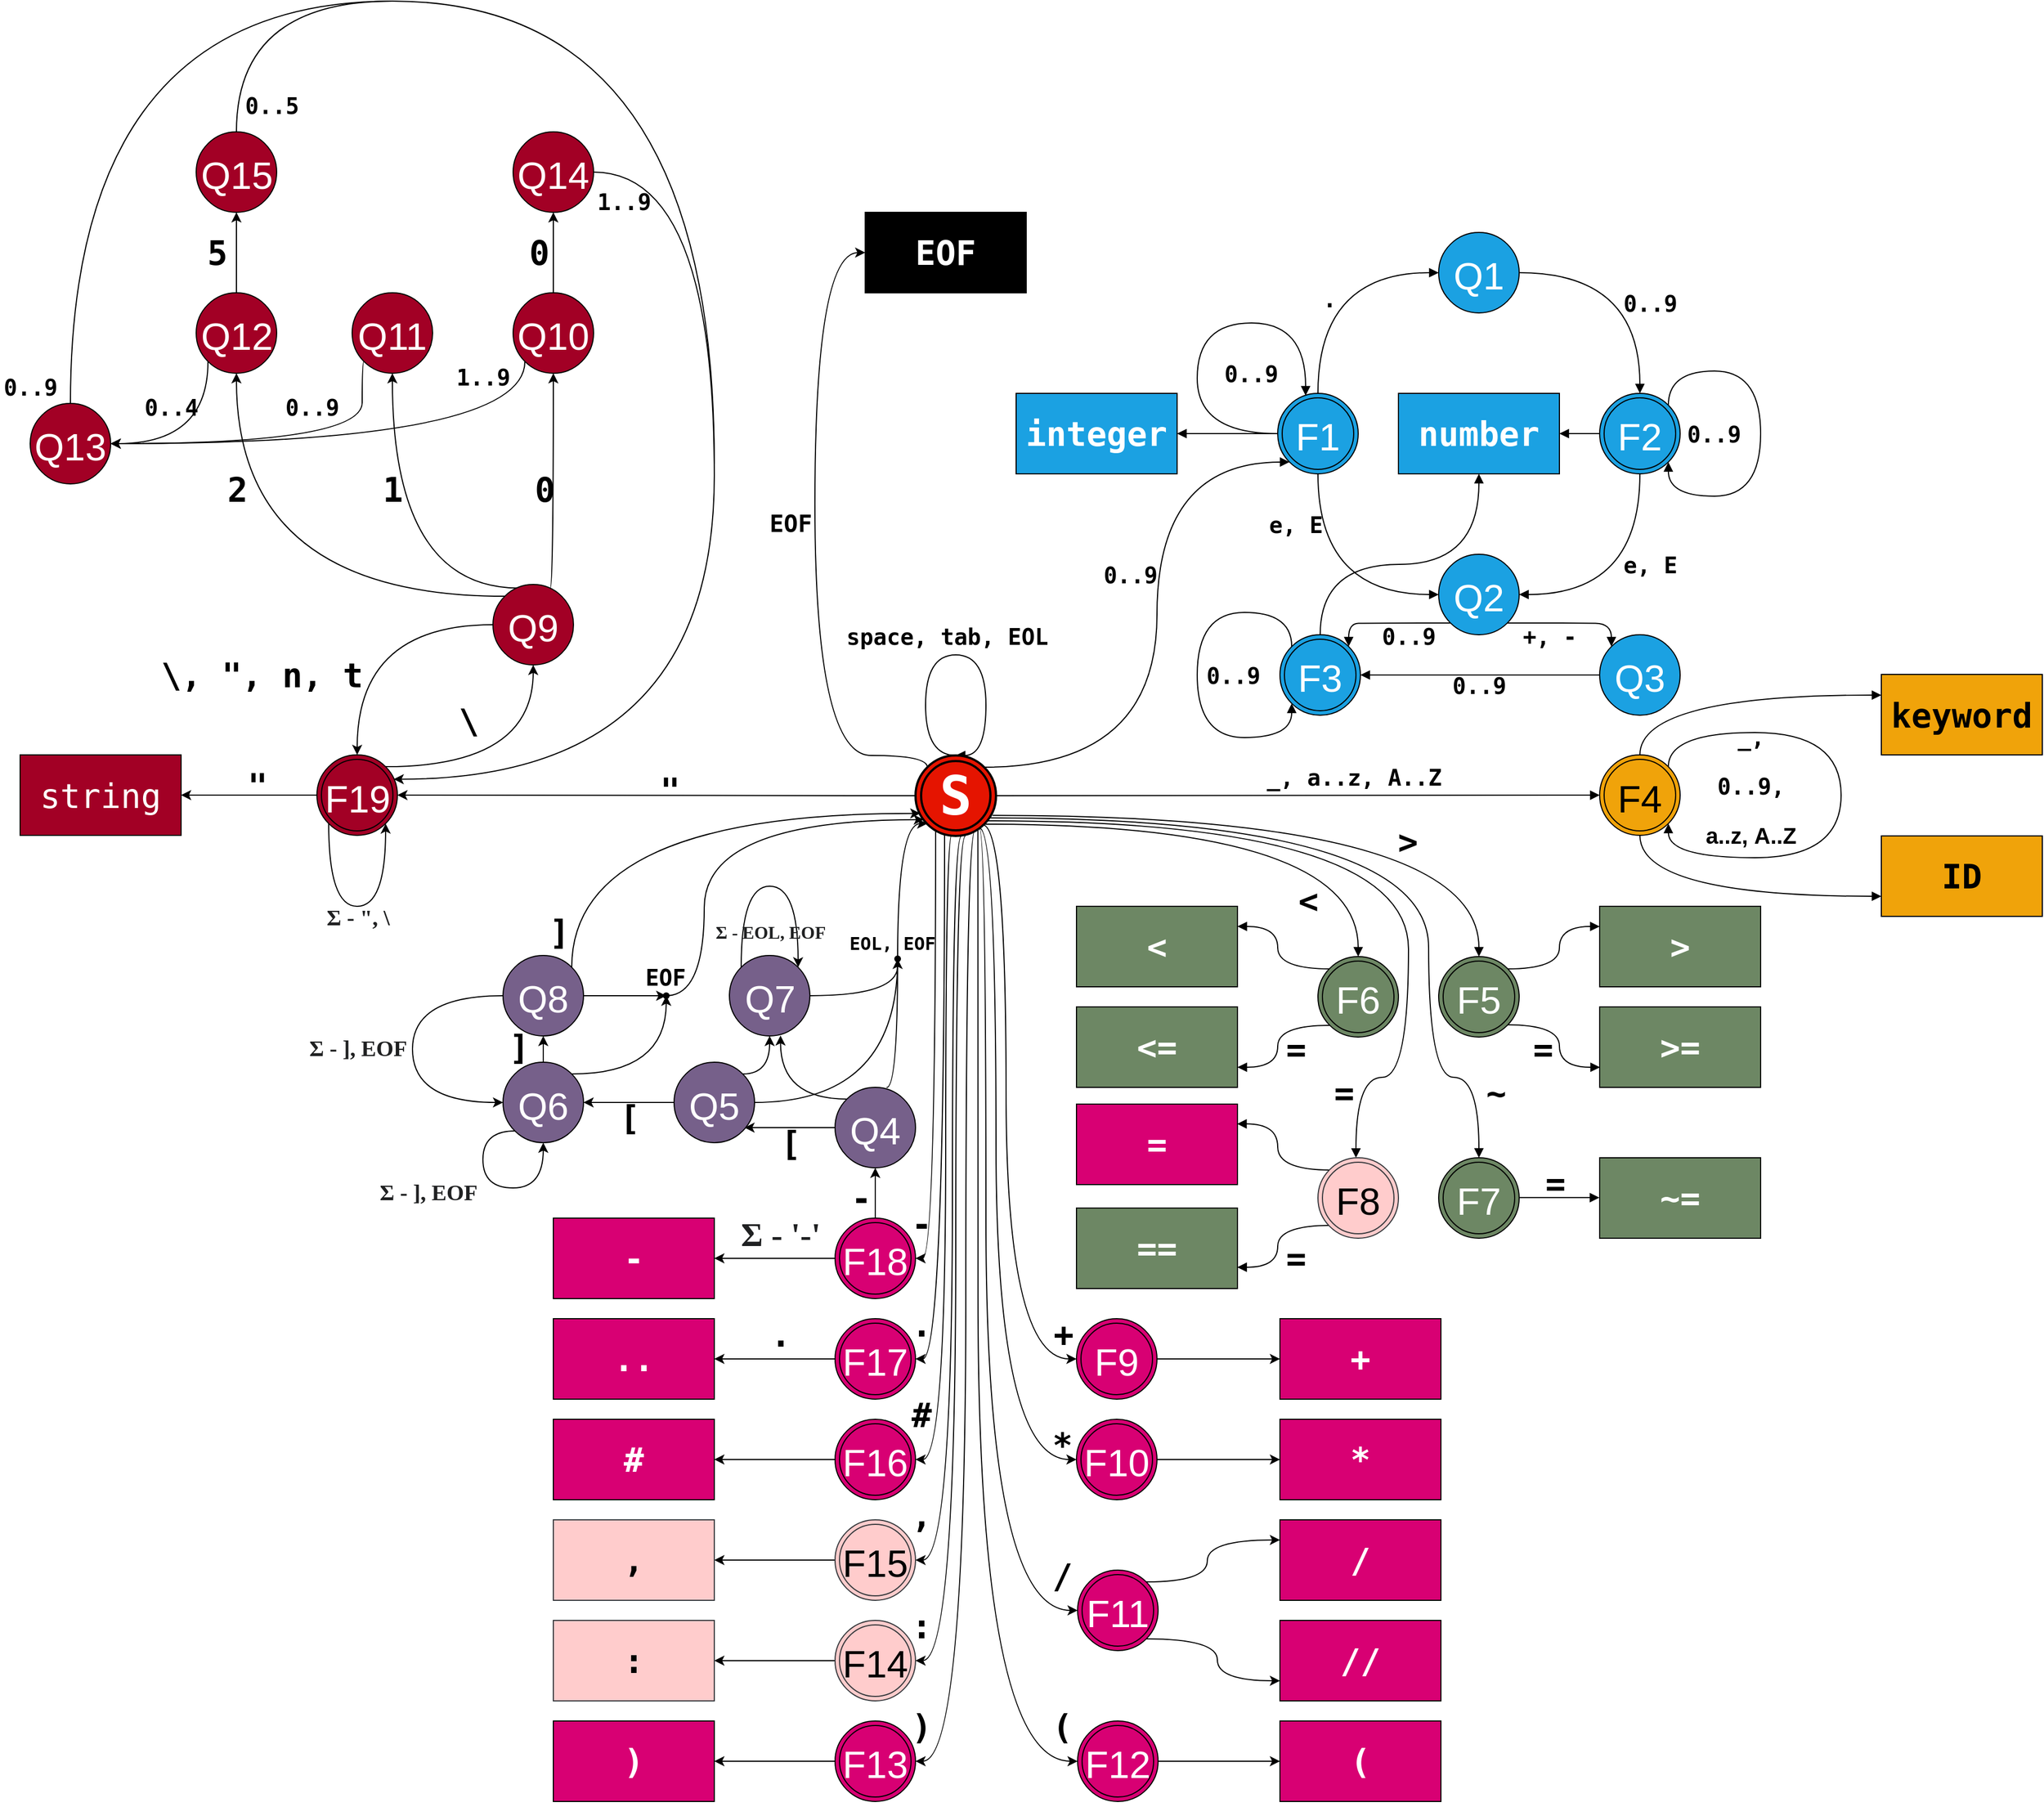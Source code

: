 <mxfile version="15.8.6" type="device"><diagram id="v1I4NYQ7b-fKLlu4icmV" name="Page-1"><mxGraphModel dx="2595" dy="1448" grid="1" gridSize="9" guides="1" tooltips="1" connect="1" arrows="1" fold="1" page="1" pageScale="1" pageWidth="3300" pageHeight="2339" math="0" shadow="0"><root><mxCell id="0"/><mxCell id="1" parent="0"/><mxCell id="UQ0RkZJqDgW1bqkxt6WN-12" value="&lt;pre style=&quot;font-size: 20px&quot;&gt;&lt;pre&gt;&lt;b&gt;space, tab, EOL&lt;/b&gt;&lt;/pre&gt;&lt;/pre&gt;" style="text;html=1;align=center;verticalAlign=middle;resizable=0;points=[];autosize=1;strokeColor=none;fillColor=none;fontSize=20;spacing=0;spacingTop=0;spacingLeft=0;" parent="1" vertex="1"><mxGeometry x="1162" y="577" width="180" height="72" as="geometry"/></mxCell><mxCell id="UQ0RkZJqDgW1bqkxt6WN-46" style="edgeStyle=orthogonalEdgeStyle;curved=1;sketch=0;orthogonalLoop=1;jettySize=auto;html=1;exitX=1;exitY=0;exitDx=0;exitDy=0;shadow=0;fontFamily=Helvetica;fontSize=20;endArrow=block;endFill=1;entryX=0;entryY=1;entryDx=0;entryDy=0;" parent="1" source="UQ0RkZJqDgW1bqkxt6WN-21" target="UQ0RkZJqDgW1bqkxt6WN-30" edge="1"><mxGeometry relative="1" as="geometry"><mxPoint x="1512" y="468" as="targetPoint"/><Array as="points"><mxPoint x="1440" y="731"/><mxPoint x="1440" y="457"/></Array></mxGeometry></mxCell><mxCell id="UQ0RkZJqDgW1bqkxt6WN-78" style="edgeStyle=orthogonalEdgeStyle;curved=1;sketch=0;orthogonalLoop=1;jettySize=auto;html=1;shadow=0;fontFamily=Helvetica;fontSize=20;endArrow=block;endFill=1;exitX=0.5;exitY=0;exitDx=0;exitDy=0;entryX=0.5;entryY=0;entryDx=0;entryDy=0;" parent="1" source="UQ0RkZJqDgW1bqkxt6WN-21" target="UQ0RkZJqDgW1bqkxt6WN-21" edge="1"><mxGeometry relative="1" as="geometry"><mxPoint x="1296" y="666" as="targetPoint"/><Array as="points"><mxPoint x="1233" y="720"/><mxPoint x="1233" y="630"/><mxPoint x="1287" y="630"/><mxPoint x="1287" y="720"/></Array></mxGeometry></mxCell><mxCell id="UQ0RkZJqDgW1bqkxt6WN-80" style="edgeStyle=orthogonalEdgeStyle;curved=1;sketch=0;orthogonalLoop=1;jettySize=auto;html=1;shadow=0;fontFamily=Helvetica;fontSize=20;endArrow=block;endFill=1;entryX=0;entryY=0.5;entryDx=0;entryDy=0;" parent="1" source="UQ0RkZJqDgW1bqkxt6WN-21" target="UQ0RkZJqDgW1bqkxt6WN-81" edge="1"><mxGeometry relative="1" as="geometry"><mxPoint x="1584" y="756.0" as="targetPoint"/></mxGeometry></mxCell><mxCell id="UQ0RkZJqDgW1bqkxt6WN-86" style="edgeStyle=orthogonalEdgeStyle;curved=1;sketch=0;orthogonalLoop=1;jettySize=auto;html=1;shadow=0;fontFamily=Helvetica;fontSize=20;endArrow=block;endFill=1;entryX=0.5;entryY=0;entryDx=0;entryDy=0;exitX=0.957;exitY=0.744;exitDx=0;exitDy=0;exitPerimeter=0;" parent="1" source="UQ0RkZJqDgW1bqkxt6WN-21" target="UQ0RkZJqDgW1bqkxt6WN-87" edge="1"><mxGeometry relative="1" as="geometry"><mxPoint x="1683" y="873" as="targetPoint"/><Array as="points"><mxPoint x="1728" y="774"/></Array></mxGeometry></mxCell><mxCell id="UQ0RkZJqDgW1bqkxt6WN-105" style="edgeStyle=orthogonalEdgeStyle;curved=1;sketch=0;orthogonalLoop=1;jettySize=auto;html=1;exitX=1;exitY=1;exitDx=0;exitDy=0;entryX=0.5;entryY=0;entryDx=0;entryDy=0;shadow=0;fontFamily=Helvetica;fontSize=30;endArrow=block;endFill=1;" parent="1" source="UQ0RkZJqDgW1bqkxt6WN-21" target="UQ0RkZJqDgW1bqkxt6WN-104" edge="1"><mxGeometry relative="1" as="geometry"/></mxCell><mxCell id="UQ0RkZJqDgW1bqkxt6WN-115" style="edgeStyle=orthogonalEdgeStyle;curved=1;sketch=0;orthogonalLoop=1;jettySize=auto;html=1;shadow=0;fontFamily=Helvetica;fontSize=30;endArrow=block;endFill=1;exitX=0.933;exitY=0.776;exitDx=0;exitDy=0;exitPerimeter=0;" parent="1" source="UQ0RkZJqDgW1bqkxt6WN-21" target="UQ0RkZJqDgW1bqkxt6WN-117" edge="1"><mxGeometry relative="1" as="geometry"><mxPoint x="1683" y="918" as="targetPoint"/><Array as="points"><mxPoint x="1683" y="776"/><mxPoint x="1683" y="1008"/><mxPoint x="1728" y="1008"/></Array></mxGeometry></mxCell><mxCell id="UQ0RkZJqDgW1bqkxt6WN-120" style="edgeStyle=orthogonalEdgeStyle;curved=1;sketch=0;orthogonalLoop=1;jettySize=auto;html=1;shadow=0;fontFamily=Helvetica;fontSize=30;endArrow=block;endFill=1;exitX=0.903;exitY=0.812;exitDx=0;exitDy=0;exitPerimeter=0;" parent="1" source="UQ0RkZJqDgW1bqkxt6WN-21" target="UQ0RkZJqDgW1bqkxt6WN-116" edge="1"><mxGeometry relative="1" as="geometry"><mxPoint x="1674" y="945" as="targetPoint"/><Array as="points"><mxPoint x="1665" y="778"/><mxPoint x="1665" y="1008"/><mxPoint x="1618" y="1008"/></Array></mxGeometry></mxCell><mxCell id="fdrzI8-0XRG9pfPBD9q7-3" style="edgeStyle=orthogonalEdgeStyle;orthogonalLoop=1;jettySize=auto;html=1;exitX=0.83;exitY=0.86;exitDx=0;exitDy=0;fontSize=34;curved=1;entryX=0;entryY=0.5;entryDx=0;entryDy=0;exitPerimeter=0;" parent="1" source="UQ0RkZJqDgW1bqkxt6WN-21" target="fdrzI8-0XRG9pfPBD9q7-1" edge="1"><mxGeometry relative="1" as="geometry"><mxPoint x="1277" y="1224" as="targetPoint"/><Array as="points"><mxPoint x="1305" y="781"/><mxPoint x="1305" y="1260"/></Array></mxGeometry></mxCell><mxCell id="fdrzI8-0XRG9pfPBD9q7-4" style="edgeStyle=orthogonalEdgeStyle;curved=1;orthogonalLoop=1;jettySize=auto;html=1;fontSize=34;entryX=0;entryY=0.5;entryDx=0;entryDy=0;exitX=0.793;exitY=0.901;exitDx=0;exitDy=0;exitPerimeter=0;" parent="1" source="UQ0RkZJqDgW1bqkxt6WN-21" target="fdrzI8-0XRG9pfPBD9q7-2" edge="1"><mxGeometry relative="1" as="geometry"><mxPoint x="1332" y="1269" as="targetPoint"/><mxPoint x="1323" y="801" as="sourcePoint"/><Array as="points"><mxPoint x="1296" y="785"/><mxPoint x="1296" y="1350"/></Array></mxGeometry></mxCell><mxCell id="fdrzI8-0XRG9pfPBD9q7-9" style="edgeStyle=orthogonalEdgeStyle;curved=1;orthogonalLoop=1;jettySize=auto;html=1;fontSize=34;entryX=0;entryY=0.5;entryDx=0;entryDy=0;exitX=0.793;exitY=0.904;exitDx=0;exitDy=0;exitPerimeter=0;" parent="1" source="UQ0RkZJqDgW1bqkxt6WN-21" target="fdrzI8-0XRG9pfPBD9q7-10" edge="1"><mxGeometry relative="1" as="geometry"><mxPoint x="1260" y="1323" as="targetPoint"/><mxPoint x="1260" y="792" as="sourcePoint"/><Array as="points"><mxPoint x="1287" y="785"/><mxPoint x="1287" y="1485"/></Array></mxGeometry></mxCell><mxCell id="fdrzI8-0XRG9pfPBD9q7-21" style="edgeStyle=orthogonalEdgeStyle;curved=1;orthogonalLoop=1;jettySize=auto;html=1;fontSize=34;entryX=0;entryY=0.5;entryDx=0;entryDy=0;exitX=0.775;exitY=0.924;exitDx=0;exitDy=0;exitPerimeter=0;" parent="1" source="UQ0RkZJqDgW1bqkxt6WN-21" target="fdrzI8-0XRG9pfPBD9q7-22" edge="1"><mxGeometry relative="1" as="geometry"><mxPoint x="1264" y="1440" as="targetPoint"/><mxPoint x="1264" y="792" as="sourcePoint"/><Array as="points"><mxPoint x="1280" y="792"/><mxPoint x="1280" y="1620"/></Array></mxGeometry></mxCell><mxCell id="fdrzI8-0XRG9pfPBD9q7-28" style="edgeStyle=orthogonalEdgeStyle;curved=1;orthogonalLoop=1;jettySize=auto;html=1;fontSize=34;entryX=1;entryY=0.5;entryDx=0;entryDy=0;exitX=0.741;exitY=0.924;exitDx=0;exitDy=0;exitPerimeter=0;" parent="1" source="UQ0RkZJqDgW1bqkxt6WN-21" target="fdrzI8-0XRG9pfPBD9q7-26" edge="1"><mxGeometry relative="1" as="geometry"><mxPoint x="1252" y="1188" as="targetPoint"/><mxPoint x="1256" y="792" as="sourcePoint"/><Array as="points"><mxPoint x="1269" y="786"/><mxPoint x="1269" y="1620"/></Array></mxGeometry></mxCell><mxCell id="fdrzI8-0XRG9pfPBD9q7-31" style="edgeStyle=orthogonalEdgeStyle;curved=1;orthogonalLoop=1;jettySize=auto;html=1;fontSize=34;entryX=1;entryY=0.5;entryDx=0;entryDy=0;exitX=0.619;exitY=1.002;exitDx=0;exitDy=0;exitPerimeter=0;" parent="1" source="UQ0RkZJqDgW1bqkxt6WN-21" target="fdrzI8-0XRG9pfPBD9q7-32" edge="1"><mxGeometry relative="1" as="geometry"><mxPoint x="1251.941" y="1800.0" as="targetPoint"/><mxPoint x="1258" y="792" as="sourcePoint"/><Array as="points"><mxPoint x="1260" y="792"/><mxPoint x="1260" y="1530"/></Array></mxGeometry></mxCell><mxCell id="fdrzI8-0XRG9pfPBD9q7-41" style="edgeStyle=orthogonalEdgeStyle;curved=1;orthogonalLoop=1;jettySize=auto;html=1;fontSize=34;entryX=1;entryY=0.5;entryDx=0;entryDy=0;exitX=0.568;exitY=1.006;exitDx=0;exitDy=0;exitPerimeter=0;" parent="1" source="UQ0RkZJqDgW1bqkxt6WN-21" target="fdrzI8-0XRG9pfPBD9q7-38" edge="1"><mxGeometry relative="1" as="geometry"><mxPoint x="1350" y="1863" as="targetPoint"/><Array as="points"><mxPoint x="1257" y="792"/><mxPoint x="1257" y="1440"/></Array></mxGeometry></mxCell><mxCell id="fdrzI8-0XRG9pfPBD9q7-43" style="edgeStyle=orthogonalEdgeStyle;curved=1;orthogonalLoop=1;jettySize=auto;html=1;exitX=0.451;exitY=0.981;exitDx=0;exitDy=0;fontSize=34;exitPerimeter=0;entryX=1;entryY=0.5;entryDx=0;entryDy=0;" parent="1" source="UQ0RkZJqDgW1bqkxt6WN-21" target="fdrzI8-0XRG9pfPBD9q7-44" edge="1"><mxGeometry relative="1" as="geometry"><mxPoint x="1234.571" y="891" as="targetPoint"/><Array as="points"><mxPoint x="1251" y="791"/><mxPoint x="1251" y="1350"/></Array></mxGeometry></mxCell><mxCell id="fdrzI8-0XRG9pfPBD9q7-49" style="edgeStyle=orthogonalEdgeStyle;curved=1;orthogonalLoop=1;jettySize=auto;html=1;exitX=0.361;exitY=0.98;exitDx=0;exitDy=0;fontSize=34;exitPerimeter=0;entryX=1;entryY=0.5;entryDx=0;entryDy=0;" parent="1" source="UQ0RkZJqDgW1bqkxt6WN-21" target="fdrzI8-0XRG9pfPBD9q7-51" edge="1"><mxGeometry relative="1" as="geometry"><mxPoint x="1251" y="1773" as="targetPoint"/><Array as="points"><mxPoint x="1250" y="1260"/></Array></mxGeometry></mxCell><mxCell id="fdrzI8-0XRG9pfPBD9q7-54" style="edgeStyle=orthogonalEdgeStyle;curved=1;orthogonalLoop=1;jettySize=auto;html=1;exitX=0;exitY=0;exitDx=0;exitDy=0;fontSize=34;entryX=0;entryY=0.5;entryDx=0;entryDy=0;" parent="1" source="UQ0RkZJqDgW1bqkxt6WN-21" target="fdrzI8-0XRG9pfPBD9q7-55" edge="1"><mxGeometry relative="1" as="geometry"><mxPoint x="1152" y="369" as="targetPoint"/><Array as="points"><mxPoint x="1235" y="720"/><mxPoint x="1134" y="720"/><mxPoint x="1134" y="270"/></Array></mxGeometry></mxCell><mxCell id="fdrzI8-0XRG9pfPBD9q7-57" style="edgeStyle=orthogonalEdgeStyle;curved=1;orthogonalLoop=1;jettySize=auto;html=1;fontSize=34;entryX=1;entryY=0.5;entryDx=0;entryDy=0;" parent="1" target="fdrzI8-0XRG9pfPBD9q7-58" edge="1"><mxGeometry relative="1" as="geometry"><mxPoint x="1233" y="1170" as="targetPoint"/><mxPoint x="1242" y="783" as="sourcePoint"/><Array as="points"><mxPoint x="1242" y="1170"/></Array></mxGeometry></mxCell><mxCell id="nDVczwsTSdzkyrQHbkri-79" style="edgeStyle=orthogonalEdgeStyle;curved=1;orthogonalLoop=1;jettySize=auto;html=1;fontFamily=Tahoma;fontSize=20;endArrow=classic;endFill=1;entryX=1;entryY=0.5;entryDx=0;entryDy=0;" edge="1" parent="1" source="UQ0RkZJqDgW1bqkxt6WN-21" target="nDVczwsTSdzkyrQHbkri-82"><mxGeometry relative="1" as="geometry"><mxPoint x="711" y="756" as="targetPoint"/></mxGeometry></mxCell><mxCell id="UQ0RkZJqDgW1bqkxt6WN-21" value="&lt;pre&gt;&lt;b&gt;&lt;font style=&quot;font-size: 48px&quot;&gt;S&lt;/font&gt;&lt;/b&gt;&lt;/pre&gt;" style="ellipse;shape=doubleEllipse;whiteSpace=wrap;html=1;aspect=fixed;shadow=0;labelBackgroundColor=none;labelBorderColor=none;sketch=0;fontFamily=Helvetica;fontSize=30;strokeWidth=2;fillColor=#e51400;fontColor=#ffffff;strokeColor=#000000;" parent="1" vertex="1"><mxGeometry x="1224" y="720" width="72" height="72" as="geometry"/></mxCell><mxCell id="UQ0RkZJqDgW1bqkxt6WN-29" value="" style="edgeStyle=segmentEdgeStyle;endArrow=classic;html=1;shadow=0;sketch=0;fontFamily=Helvetica;fontSize=48;curved=1;exitX=0.5;exitY=0;exitDx=0;exitDy=0;entryX=0.5;entryY=0;entryDx=0;entryDy=0;" parent="1" source="UQ0RkZJqDgW1bqkxt6WN-21" target="UQ0RkZJqDgW1bqkxt6WN-21" edge="1"><mxGeometry width="50" height="50" relative="1" as="geometry"><mxPoint x="1224" y="644" as="sourcePoint"/><mxPoint x="1274" y="594" as="targetPoint"/></mxGeometry></mxCell><mxCell id="UQ0RkZJqDgW1bqkxt6WN-44" style="edgeStyle=orthogonalEdgeStyle;curved=1;sketch=0;orthogonalLoop=1;jettySize=auto;html=1;shadow=0;fontFamily=Helvetica;fontSize=20;endArrow=block;endFill=1;entryX=0;entryY=0.5;entryDx=0;entryDy=0;" parent="1" source="UQ0RkZJqDgW1bqkxt6WN-30" target="UQ0RkZJqDgW1bqkxt6WN-31" edge="1"><mxGeometry relative="1" as="geometry"><mxPoint x="1620" y="333" as="targetPoint"/><Array as="points"><mxPoint x="1584" y="288"/></Array></mxGeometry></mxCell><mxCell id="UQ0RkZJqDgW1bqkxt6WN-63" style="edgeStyle=orthogonalEdgeStyle;curved=1;sketch=0;orthogonalLoop=1;jettySize=auto;html=1;entryX=0;entryY=0.5;entryDx=0;entryDy=0;shadow=0;fontFamily=Helvetica;fontSize=20;endArrow=block;endFill=1;" parent="1" source="UQ0RkZJqDgW1bqkxt6WN-30" target="UQ0RkZJqDgW1bqkxt6WN-33" edge="1"><mxGeometry relative="1" as="geometry"><Array as="points"><mxPoint x="1584" y="576"/></Array></mxGeometry></mxCell><mxCell id="UQ0RkZJqDgW1bqkxt6WN-96" style="edgeStyle=orthogonalEdgeStyle;curved=1;sketch=0;orthogonalLoop=1;jettySize=auto;html=1;entryX=1;entryY=0.5;entryDx=0;entryDy=0;shadow=0;fontFamily=Helvetica;fontSize=30;endArrow=block;endFill=1;" parent="1" source="UQ0RkZJqDgW1bqkxt6WN-30" target="UQ0RkZJqDgW1bqkxt6WN-95" edge="1"><mxGeometry relative="1" as="geometry"/></mxCell><mxCell id="UQ0RkZJqDgW1bqkxt6WN-30" value="&lt;font style=&quot;font-size: 34px&quot;&gt;F1&lt;/font&gt;" style="ellipse;shape=doubleEllipse;whiteSpace=wrap;html=1;aspect=fixed;shadow=0;labelBackgroundColor=none;labelBorderColor=none;sketch=0;fontFamily=Helvetica;fontSize=40;strokeWidth=1;fillColor=#1ba1e2;strokeColor=#000000;fontColor=#ffffff;" parent="1" vertex="1"><mxGeometry x="1548" y="396" width="72" height="72" as="geometry"/></mxCell><mxCell id="UQ0RkZJqDgW1bqkxt6WN-43" style="edgeStyle=orthogonalEdgeStyle;curved=1;sketch=0;orthogonalLoop=1;jettySize=auto;html=1;shadow=0;fontFamily=Helvetica;fontSize=20;endArrow=block;endFill=1;" parent="1" source="UQ0RkZJqDgW1bqkxt6WN-31" target="UQ0RkZJqDgW1bqkxt6WN-36" edge="1"><mxGeometry relative="1" as="geometry"/></mxCell><mxCell id="UQ0RkZJqDgW1bqkxt6WN-31" value="&lt;font style=&quot;font-size: 34px&quot;&gt;Q1&lt;/font&gt;" style="ellipse;whiteSpace=wrap;html=1;aspect=fixed;shadow=0;labelBackgroundColor=none;labelBorderColor=none;sketch=0;fontFamily=Helvetica;fontSize=40;strokeWidth=1;fillColor=#1ba1e2;strokeColor=#000000;fontColor=#ffffff;" parent="1" vertex="1"><mxGeometry x="1692" y="252" width="72" height="72" as="geometry"/></mxCell><mxCell id="UQ0RkZJqDgW1bqkxt6WN-55" style="edgeStyle=orthogonalEdgeStyle;curved=1;sketch=0;orthogonalLoop=1;jettySize=auto;html=1;exitX=1;exitY=1;exitDx=0;exitDy=0;entryX=0;entryY=0;entryDx=0;entryDy=0;shadow=0;fontFamily=Helvetica;fontSize=20;endArrow=block;endFill=1;" parent="1" source="UQ0RkZJqDgW1bqkxt6WN-33" target="UQ0RkZJqDgW1bqkxt6WN-34" edge="1"><mxGeometry relative="1" as="geometry"><Array as="points"><mxPoint x="1818" y="602"/><mxPoint x="1847" y="602"/></Array></mxGeometry></mxCell><mxCell id="UQ0RkZJqDgW1bqkxt6WN-74" style="edgeStyle=orthogonalEdgeStyle;curved=1;sketch=0;orthogonalLoop=1;jettySize=auto;html=1;exitX=0;exitY=1;exitDx=0;exitDy=0;shadow=0;fontFamily=Helvetica;fontSize=20;endArrow=block;endFill=1;entryX=1;entryY=0;entryDx=0;entryDy=0;" parent="1" source="UQ0RkZJqDgW1bqkxt6WN-33" target="UQ0RkZJqDgW1bqkxt6WN-37" edge="1"><mxGeometry relative="1" as="geometry"><mxPoint x="1611" y="602" as="targetPoint"/><Array as="points"><mxPoint x="1629" y="602"/><mxPoint x="1612" y="602"/></Array></mxGeometry></mxCell><mxCell id="UQ0RkZJqDgW1bqkxt6WN-33" value="&lt;font style=&quot;font-size: 34px&quot;&gt;Q2&lt;/font&gt;" style="ellipse;whiteSpace=wrap;html=1;aspect=fixed;shadow=0;labelBackgroundColor=none;labelBorderColor=none;sketch=0;fontFamily=Helvetica;fontSize=40;strokeWidth=1;fillColor=#1ba1e2;strokeColor=#000000;fontColor=#ffffff;" parent="1" vertex="1"><mxGeometry x="1692" y="540" width="72" height="72" as="geometry"/></mxCell><mxCell id="UQ0RkZJqDgW1bqkxt6WN-57" value="" style="edgeStyle=orthogonalEdgeStyle;curved=1;sketch=0;orthogonalLoop=1;jettySize=auto;html=1;shadow=0;fontFamily=Helvetica;fontSize=20;endArrow=block;endFill=1;entryX=1;entryY=0.5;entryDx=0;entryDy=0;" parent="1" source="UQ0RkZJqDgW1bqkxt6WN-34" target="UQ0RkZJqDgW1bqkxt6WN-37" edge="1"><mxGeometry relative="1" as="geometry"/></mxCell><mxCell id="UQ0RkZJqDgW1bqkxt6WN-34" value="&lt;font style=&quot;font-size: 34px&quot;&gt;Q3&lt;/font&gt;" style="ellipse;whiteSpace=wrap;html=1;aspect=fixed;shadow=0;labelBackgroundColor=none;labelBorderColor=none;sketch=0;fontFamily=Helvetica;fontSize=40;strokeWidth=1;fillColor=#1ba1e2;strokeColor=#000000;fontColor=#ffffff;" parent="1" vertex="1"><mxGeometry x="1836" y="612" width="72" height="72" as="geometry"/></mxCell><mxCell id="UQ0RkZJqDgW1bqkxt6WN-50" style="edgeStyle=orthogonalEdgeStyle;curved=1;sketch=0;orthogonalLoop=1;jettySize=auto;html=1;entryX=1;entryY=0.5;entryDx=0;entryDy=0;shadow=0;fontFamily=Helvetica;fontSize=20;endArrow=block;endFill=1;" parent="1" source="UQ0RkZJqDgW1bqkxt6WN-36" target="UQ0RkZJqDgW1bqkxt6WN-33" edge="1"><mxGeometry relative="1" as="geometry"><Array as="points"><mxPoint x="1872" y="576"/></Array></mxGeometry></mxCell><mxCell id="UQ0RkZJqDgW1bqkxt6WN-89" style="edgeStyle=orthogonalEdgeStyle;curved=1;sketch=0;orthogonalLoop=1;jettySize=auto;html=1;entryX=1;entryY=0.5;entryDx=0;entryDy=0;shadow=0;fontFamily=Helvetica;fontSize=30;endArrow=block;endFill=1;" parent="1" source="UQ0RkZJqDgW1bqkxt6WN-36" target="UQ0RkZJqDgW1bqkxt6WN-88" edge="1"><mxGeometry relative="1" as="geometry"/></mxCell><mxCell id="UQ0RkZJqDgW1bqkxt6WN-36" value="&lt;font style=&quot;font-size: 34px&quot;&gt;F2&lt;/font&gt;" style="ellipse;shape=doubleEllipse;whiteSpace=wrap;html=1;aspect=fixed;shadow=0;labelBackgroundColor=none;labelBorderColor=none;sketch=0;fontFamily=Helvetica;fontSize=40;strokeWidth=1;fillColor=#1ba1e2;strokeColor=#000000;fontColor=#ffffff;" parent="1" vertex="1"><mxGeometry x="1836" y="396" width="72" height="72" as="geometry"/></mxCell><mxCell id="UQ0RkZJqDgW1bqkxt6WN-90" style="edgeStyle=orthogonalEdgeStyle;curved=1;sketch=0;orthogonalLoop=1;jettySize=auto;html=1;shadow=0;fontFamily=Helvetica;fontSize=30;endArrow=block;endFill=1;entryX=0.5;entryY=1;entryDx=0;entryDy=0;" parent="1" source="UQ0RkZJqDgW1bqkxt6WN-37" target="UQ0RkZJqDgW1bqkxt6WN-88" edge="1"><mxGeometry relative="1" as="geometry"><mxPoint x="1620" y="540" as="targetPoint"/><Array as="points"><mxPoint x="1586" y="549"/><mxPoint x="1728" y="549"/></Array></mxGeometry></mxCell><mxCell id="UQ0RkZJqDgW1bqkxt6WN-37" value="&lt;font style=&quot;font-size: 34px&quot;&gt;F3&lt;/font&gt;" style="ellipse;shape=doubleEllipse;whiteSpace=wrap;html=1;aspect=fixed;shadow=0;labelBackgroundColor=none;labelBorderColor=none;sketch=0;fontFamily=Helvetica;fontSize=40;strokeWidth=1;fillColor=#1ba1e2;strokeColor=#000000;fontColor=#ffffff;" parent="1" vertex="1"><mxGeometry x="1550" y="612" width="72" height="72" as="geometry"/></mxCell><mxCell id="UQ0RkZJqDgW1bqkxt6WN-41" value="&lt;pre style=&quot;font-size: 20px&quot;&gt;&lt;b&gt;0..9 &lt;/b&gt;&lt;/pre&gt;" style="text;html=1;align=center;verticalAlign=middle;resizable=0;points=[];autosize=1;strokeColor=none;fillColor=none;fontSize=20;fontFamily=Helvetica;" parent="1" vertex="1"><mxGeometry x="1494" y="342" width="72" height="72" as="geometry"/></mxCell><mxCell id="UQ0RkZJqDgW1bqkxt6WN-51" value="&lt;pre&gt;&lt;span&gt;.&lt;/span&gt;&lt;/pre&gt;" style="text;html=1;align=center;verticalAlign=middle;resizable=0;points=[];autosize=1;strokeColor=none;fillColor=none;fontSize=20;fontFamily=Helvetica;fontStyle=1" parent="1" vertex="1"><mxGeometry x="1580" y="275" width="27" height="72" as="geometry"/></mxCell><mxCell id="UQ0RkZJqDgW1bqkxt6WN-52" value="&lt;pre&gt;&lt;b&gt;0..9&lt;/b&gt;&lt;/pre&gt;" style="text;html=1;align=center;verticalAlign=middle;resizable=0;points=[];autosize=1;strokeColor=none;fillColor=none;fontSize=20;fontFamily=Helvetica;" parent="1" vertex="1"><mxGeometry x="1854" y="279" width="54" height="72" as="geometry"/></mxCell><mxCell id="UQ0RkZJqDgW1bqkxt6WN-58" value="&lt;pre&gt;&lt;span&gt;+, -&lt;/span&gt;&lt;/pre&gt;" style="text;html=1;align=center;verticalAlign=middle;resizable=0;points=[];autosize=1;strokeColor=none;fillColor=none;fontSize=20;fontFamily=Helvetica;fontStyle=1" parent="1" vertex="1"><mxGeometry x="1764" y="577" width="54" height="72" as="geometry"/></mxCell><mxCell id="UQ0RkZJqDgW1bqkxt6WN-59" value="&lt;pre&gt;&lt;b&gt;0..9&lt;/b&gt;&lt;/pre&gt;" style="text;html=1;align=center;verticalAlign=middle;resizable=0;points=[];autosize=1;strokeColor=none;fillColor=none;fontSize=20;fontFamily=Helvetica;" parent="1" vertex="1"><mxGeometry x="1701" y="621" width="54" height="72" as="geometry"/></mxCell><mxCell id="UQ0RkZJqDgW1bqkxt6WN-60" value="&lt;pre&gt;&lt;b&gt;e, E&lt;/b&gt;&lt;/pre&gt;" style="text;html=1;align=center;verticalAlign=middle;resizable=0;points=[];autosize=1;strokeColor=none;fillColor=none;fontSize=20;fontFamily=Helvetica;" parent="1" vertex="1"><mxGeometry x="1854" y="513" width="54" height="72" as="geometry"/></mxCell><mxCell id="UQ0RkZJqDgW1bqkxt6WN-61" style="edgeStyle=orthogonalEdgeStyle;curved=1;sketch=0;orthogonalLoop=1;jettySize=auto;html=1;exitX=1;exitY=0;exitDx=0;exitDy=0;entryX=1;entryY=1;entryDx=0;entryDy=0;shadow=0;fontFamily=Helvetica;fontSize=20;endArrow=block;endFill=1;" parent="1" source="UQ0RkZJqDgW1bqkxt6WN-36" target="UQ0RkZJqDgW1bqkxt6WN-36" edge="1"><mxGeometry relative="1" as="geometry"><Array as="points"><mxPoint x="1898" y="376"/><mxPoint x="1980" y="376"/><mxPoint x="1980" y="488"/><mxPoint x="1898" y="488"/></Array></mxGeometry></mxCell><mxCell id="UQ0RkZJqDgW1bqkxt6WN-62" value="&lt;pre style=&quot;font-size: 20px&quot;&gt;&lt;b&gt;0..9 &lt;/b&gt;&lt;/pre&gt;" style="text;html=1;align=center;verticalAlign=middle;resizable=0;points=[];autosize=1;strokeColor=none;fillColor=none;fontSize=20;fontFamily=Helvetica;" parent="1" vertex="1"><mxGeometry x="1908" y="396" width="72" height="72" as="geometry"/></mxCell><mxCell id="UQ0RkZJqDgW1bqkxt6WN-64" value="&lt;pre&gt;&lt;b&gt;e, E&lt;/b&gt;&lt;/pre&gt;" style="text;html=1;align=center;verticalAlign=middle;resizable=0;points=[];autosize=1;strokeColor=none;fillColor=none;fontSize=20;fontFamily=Helvetica;" parent="1" vertex="1"><mxGeometry x="1536.5" y="477" width="54" height="72" as="geometry"/></mxCell><mxCell id="UQ0RkZJqDgW1bqkxt6WN-68" style="edgeStyle=orthogonalEdgeStyle;curved=1;sketch=0;orthogonalLoop=1;jettySize=auto;html=1;exitX=0;exitY=0;exitDx=0;exitDy=0;entryX=0;entryY=1;entryDx=0;entryDy=0;shadow=0;fontFamily=Helvetica;fontSize=20;endArrow=block;endFill=1;" parent="1" source="UQ0RkZJqDgW1bqkxt6WN-37" target="UQ0RkZJqDgW1bqkxt6WN-37" edge="1"><mxGeometry relative="1" as="geometry"><Array as="points"><mxPoint x="1561" y="592"/><mxPoint x="1476" y="592"/><mxPoint x="1476" y="704"/><mxPoint x="1561" y="704"/></Array></mxGeometry></mxCell><mxCell id="UQ0RkZJqDgW1bqkxt6WN-69" value="&lt;pre style=&quot;font-size: 20px&quot;&gt;&lt;b&gt;0..9 &lt;/b&gt;&lt;/pre&gt;" style="text;html=1;align=center;verticalAlign=middle;resizable=0;points=[];autosize=1;strokeColor=none;fillColor=none;fontSize=20;fontFamily=Helvetica;" parent="1" vertex="1"><mxGeometry x="1478" y="612" width="72" height="72" as="geometry"/></mxCell><mxCell id="UQ0RkZJqDgW1bqkxt6WN-72" style="edgeStyle=orthogonalEdgeStyle;curved=1;sketch=0;orthogonalLoop=1;jettySize=auto;html=1;shadow=0;fontFamily=Helvetica;fontSize=20;endArrow=block;endFill=1;entryX=0.347;entryY=0.028;entryDx=0;entryDy=0;entryPerimeter=0;" parent="1" source="UQ0RkZJqDgW1bqkxt6WN-30" target="UQ0RkZJqDgW1bqkxt6WN-30" edge="1"><mxGeometry relative="1" as="geometry"><mxPoint x="1503" y="333" as="targetPoint"/><Array as="points"><mxPoint x="1476" y="432"/><mxPoint x="1476" y="333"/><mxPoint x="1573" y="333"/></Array></mxGeometry></mxCell><mxCell id="UQ0RkZJqDgW1bqkxt6WN-76" value="&lt;pre&gt;&lt;b&gt;0..9&lt;/b&gt;&lt;/pre&gt;" style="text;html=1;align=center;verticalAlign=middle;resizable=0;points=[];autosize=1;strokeColor=none;fillColor=none;fontSize=20;fontFamily=Helvetica;" parent="1" vertex="1"><mxGeometry x="1638" y="577" width="54" height="72" as="geometry"/></mxCell><mxCell id="UQ0RkZJqDgW1bqkxt6WN-79" value="&lt;pre style=&quot;font-size: 20px&quot;&gt;&lt;b&gt;0..9 &lt;/b&gt;&lt;/pre&gt;" style="text;html=1;align=center;verticalAlign=middle;resizable=0;points=[];autosize=1;strokeColor=none;fillColor=none;fontSize=20;fontFamily=Helvetica;" parent="1" vertex="1"><mxGeometry x="1386" y="522" width="72" height="72" as="geometry"/></mxCell><mxCell id="UQ0RkZJqDgW1bqkxt6WN-93" style="edgeStyle=orthogonalEdgeStyle;curved=1;sketch=0;orthogonalLoop=1;jettySize=auto;html=1;exitX=0.5;exitY=1;exitDx=0;exitDy=0;entryX=0;entryY=0.75;entryDx=0;entryDy=0;shadow=0;fontFamily=Helvetica;fontSize=30;endArrow=block;endFill=1;" parent="1" source="UQ0RkZJqDgW1bqkxt6WN-81" target="UQ0RkZJqDgW1bqkxt6WN-92" edge="1"><mxGeometry relative="1" as="geometry"><Array as="points"><mxPoint x="1872" y="846"/><mxPoint x="2088" y="846"/></Array></mxGeometry></mxCell><mxCell id="UQ0RkZJqDgW1bqkxt6WN-94" style="edgeStyle=orthogonalEdgeStyle;curved=1;sketch=0;orthogonalLoop=1;jettySize=auto;html=1;entryX=0;entryY=0.25;entryDx=0;entryDy=0;shadow=0;fontFamily=Helvetica;fontSize=30;endArrow=block;endFill=1;" parent="1" source="UQ0RkZJqDgW1bqkxt6WN-81" target="UQ0RkZJqDgW1bqkxt6WN-91" edge="1"><mxGeometry relative="1" as="geometry"><Array as="points"><mxPoint x="1872" y="666"/><mxPoint x="2088" y="666"/></Array></mxGeometry></mxCell><mxCell id="UQ0RkZJqDgW1bqkxt6WN-81" value="&lt;font style=&quot;font-size: 34px&quot;&gt;F4&lt;/font&gt;" style="ellipse;shape=doubleEllipse;whiteSpace=wrap;html=1;aspect=fixed;shadow=0;labelBackgroundColor=none;labelBorderColor=none;sketch=0;fontFamily=Helvetica;fontSize=40;strokeWidth=1;fillColor=#f0a30a;fontColor=#000000;strokeColor=#000000;" parent="1" vertex="1"><mxGeometry x="1836" y="719.5" width="72" height="72" as="geometry"/></mxCell><mxCell id="UQ0RkZJqDgW1bqkxt6WN-82" value="&lt;pre&gt;&lt;b&gt;_, a..z, A..Z&lt;/b&gt;&lt;/pre&gt;" style="text;html=1;align=center;verticalAlign=middle;resizable=0;points=[];autosize=1;strokeColor=none;fillColor=none;fontSize=20;fontFamily=Helvetica;" parent="1" vertex="1"><mxGeometry x="1539" y="702.5" width="153" height="72" as="geometry"/></mxCell><mxCell id="UQ0RkZJqDgW1bqkxt6WN-83" style="edgeStyle=orthogonalEdgeStyle;curved=1;sketch=0;orthogonalLoop=1;jettySize=auto;html=1;exitX=1;exitY=0;exitDx=0;exitDy=0;entryX=1;entryY=1;entryDx=0;entryDy=0;shadow=0;fontFamily=Helvetica;fontSize=20;endArrow=block;endFill=1;" parent="1" source="UQ0RkZJqDgW1bqkxt6WN-81" target="UQ0RkZJqDgW1bqkxt6WN-81" edge="1"><mxGeometry relative="1" as="geometry"><Array as="points"><mxPoint x="1897" y="699.5"/><mxPoint x="2052" y="699.5"/><mxPoint x="2052" y="811.5"/><mxPoint x="1897" y="811.5"/></Array></mxGeometry></mxCell><mxCell id="UQ0RkZJqDgW1bqkxt6WN-85" value="&lt;p style=&quot;line-height: 0.7&quot;&gt;&lt;/p&gt;&lt;pre&gt;&lt;b&gt;_,&lt;/b&gt;&lt;/pre&gt;&lt;pre&gt;&lt;b&gt;0..9,&lt;/b&gt;&lt;/pre&gt;&lt;pre&gt;&lt;b style=&quot;font-family: &amp;#34;helvetica&amp;#34; ; white-space: nowrap&quot;&gt;a..z,&amp;nbsp;&lt;/b&gt;&lt;b style=&quot;font-family: &amp;#34;helvetica&amp;#34; ; white-space: nowrap ; line-height: 0.1&quot;&gt;A..Z&lt;/b&gt;&lt;/pre&gt;&lt;p&gt;&lt;/p&gt;" style="text;html=1;align=center;verticalAlign=middle;resizable=0;points=[];autosize=1;strokeColor=none;fillColor=none;fontSize=20;fontFamily=Helvetica;spacingTop=0;spacing=0;spacingBottom=0;strokeWidth=1;imageAspect=1;spacingRight=0;" parent="1" vertex="1"><mxGeometry x="1926" y="665.5" width="90" height="162" as="geometry"/></mxCell><mxCell id="UQ0RkZJqDgW1bqkxt6WN-102" style="edgeStyle=orthogonalEdgeStyle;curved=1;sketch=0;orthogonalLoop=1;jettySize=auto;html=1;exitX=0.847;exitY=0.847;exitDx=0;exitDy=0;entryX=0.002;entryY=0.75;entryDx=0;entryDy=0;shadow=0;fontFamily=Helvetica;fontSize=30;endArrow=block;endFill=1;exitPerimeter=0;entryPerimeter=0;" parent="1" source="UQ0RkZJqDgW1bqkxt6WN-87" target="UQ0RkZJqDgW1bqkxt6WN-98" edge="1"><mxGeometry relative="1" as="geometry"/></mxCell><mxCell id="UQ0RkZJqDgW1bqkxt6WN-103" style="edgeStyle=orthogonalEdgeStyle;curved=1;sketch=0;orthogonalLoop=1;jettySize=auto;html=1;exitX=0.847;exitY=0.153;exitDx=0;exitDy=0;entryX=0;entryY=0.25;entryDx=0;entryDy=0;shadow=0;fontFamily=Helvetica;fontSize=30;endArrow=block;endFill=1;exitPerimeter=0;" parent="1" source="UQ0RkZJqDgW1bqkxt6WN-87" target="UQ0RkZJqDgW1bqkxt6WN-97" edge="1"><mxGeometry relative="1" as="geometry"/></mxCell><mxCell id="UQ0RkZJqDgW1bqkxt6WN-87" value="&lt;font style=&quot;font-size: 34px&quot;&gt;F5&lt;/font&gt;" style="ellipse;shape=doubleEllipse;whiteSpace=wrap;html=1;aspect=fixed;shadow=0;labelBackgroundColor=none;labelBorderColor=none;sketch=0;fontFamily=Helvetica;fontSize=40;strokeWidth=1;fillColor=#6d8764;fontColor=#ffffff;strokeColor=#000000;" parent="1" vertex="1"><mxGeometry x="1692" y="900" width="72" height="72" as="geometry"/></mxCell><mxCell id="UQ0RkZJqDgW1bqkxt6WN-88" value="&lt;pre style=&quot;font-size: 30px&quot;&gt;&lt;b&gt;number&lt;/b&gt;&lt;/pre&gt;" style="whiteSpace=wrap;html=1;shadow=0;labelBackgroundColor=none;labelBorderColor=none;sketch=0;fontFamily=Helvetica;fontSize=20;strokeWidth=1;fillColor=#1ba1e2;strokeColor=#000000;fontColor=#ffffff;" parent="1" vertex="1"><mxGeometry x="1656" y="396" width="144" height="72" as="geometry"/></mxCell><mxCell id="UQ0RkZJqDgW1bqkxt6WN-91" value="&lt;pre style=&quot;font-size: 30px&quot;&gt;&lt;b&gt;keyword&lt;/b&gt;&lt;/pre&gt;" style="whiteSpace=wrap;html=1;shadow=0;labelBackgroundColor=none;labelBorderColor=none;sketch=0;fontFamily=Helvetica;fontSize=20;strokeWidth=1;fillColor=#f0a30a;fontColor=#000000;strokeColor=#000000;" parent="1" vertex="1"><mxGeometry x="2088" y="647.5" width="144" height="72" as="geometry"/></mxCell><mxCell id="UQ0RkZJqDgW1bqkxt6WN-92" value="&lt;pre style=&quot;font-size: 30px&quot;&gt;&lt;b&gt;ID&lt;/b&gt;&lt;/pre&gt;" style="whiteSpace=wrap;html=1;shadow=0;labelBackgroundColor=none;labelBorderColor=none;sketch=0;fontFamily=Helvetica;fontSize=20;strokeWidth=1;fillColor=#f0a30a;fontColor=#000000;strokeColor=#000000;" parent="1" vertex="1"><mxGeometry x="2088" y="792" width="144" height="72" as="geometry"/></mxCell><mxCell id="UQ0RkZJqDgW1bqkxt6WN-95" value="&lt;pre style=&quot;font-size: 30px&quot;&gt;&lt;b&gt;integer&lt;/b&gt;&lt;/pre&gt;" style="whiteSpace=wrap;html=1;shadow=0;labelBackgroundColor=none;labelBorderColor=none;sketch=0;fontFamily=Helvetica;fontSize=20;strokeWidth=1;fillColor=#1ba1e2;fontColor=#ffffff;strokeColor=#000000;" parent="1" vertex="1"><mxGeometry x="1314" y="396" width="144" height="72" as="geometry"/></mxCell><mxCell id="UQ0RkZJqDgW1bqkxt6WN-97" value="&lt;pre style=&quot;font-size: 30px&quot;&gt;&lt;b&gt;&amp;gt;&lt;/b&gt;&lt;/pre&gt;" style="whiteSpace=wrap;html=1;shadow=0;labelBackgroundColor=none;labelBorderColor=none;sketch=0;fontFamily=Helvetica;fontSize=20;strokeWidth=1;fillColor=#6d8764;fontColor=#ffffff;strokeColor=#000000;" parent="1" vertex="1"><mxGeometry x="1836" y="855" width="144" height="72" as="geometry"/></mxCell><mxCell id="UQ0RkZJqDgW1bqkxt6WN-98" value="&lt;pre style=&quot;font-size: 30px&quot;&gt;&lt;b&gt;&amp;gt;=&lt;/b&gt;&lt;/pre&gt;" style="whiteSpace=wrap;html=1;shadow=0;labelBackgroundColor=none;labelBorderColor=none;sketch=0;fontFamily=Helvetica;fontSize=20;strokeWidth=1;fillColor=#6d8764;fontColor=#ffffff;strokeColor=#000000;" parent="1" vertex="1"><mxGeometry x="1836" y="945" width="144" height="72" as="geometry"/></mxCell><mxCell id="UQ0RkZJqDgW1bqkxt6WN-99" value="&lt;pre&gt;&lt;b&gt;&amp;gt;&lt;/b&gt;&lt;/pre&gt;" style="text;html=1;align=center;verticalAlign=middle;resizable=0;points=[];autosize=1;strokeColor=none;fillColor=none;fontSize=30;fontFamily=Helvetica;" parent="1" vertex="1"><mxGeometry x="1650" y="747" width="27" height="99" as="geometry"/></mxCell><mxCell id="UQ0RkZJqDgW1bqkxt6WN-111" style="edgeStyle=orthogonalEdgeStyle;curved=1;sketch=0;orthogonalLoop=1;jettySize=auto;html=1;exitX=0.153;exitY=0.153;exitDx=0;exitDy=0;entryX=1;entryY=0.25;entryDx=0;entryDy=0;shadow=0;fontFamily=Helvetica;fontSize=30;endArrow=block;endFill=1;exitPerimeter=0;" parent="1" source="UQ0RkZJqDgW1bqkxt6WN-104" target="UQ0RkZJqDgW1bqkxt6WN-110" edge="1"><mxGeometry relative="1" as="geometry"/></mxCell><mxCell id="UQ0RkZJqDgW1bqkxt6WN-112" style="edgeStyle=orthogonalEdgeStyle;curved=1;sketch=0;orthogonalLoop=1;jettySize=auto;html=1;exitX=0.146;exitY=0.854;exitDx=0;exitDy=0;entryX=1;entryY=0.75;entryDx=0;entryDy=0;shadow=0;fontFamily=Helvetica;fontSize=30;endArrow=block;endFill=1;exitPerimeter=0;" parent="1" source="UQ0RkZJqDgW1bqkxt6WN-104" target="UQ0RkZJqDgW1bqkxt6WN-109" edge="1"><mxGeometry relative="1" as="geometry"/></mxCell><mxCell id="UQ0RkZJqDgW1bqkxt6WN-104" value="&lt;font style=&quot;font-size: 34px&quot;&gt;F6&lt;/font&gt;" style="ellipse;shape=doubleEllipse;whiteSpace=wrap;html=1;aspect=fixed;shadow=0;labelBackgroundColor=none;labelBorderColor=none;sketch=0;fontFamily=Helvetica;fontSize=40;strokeWidth=1;fillColor=#6d8764;fontColor=#ffffff;strokeColor=#000000;" parent="1" vertex="1"><mxGeometry x="1584" y="900" width="72" height="72" as="geometry"/></mxCell><mxCell id="UQ0RkZJqDgW1bqkxt6WN-106" value="&lt;pre&gt;&lt;b&gt;&amp;lt;&lt;/b&gt;&lt;/pre&gt;" style="text;html=1;align=center;verticalAlign=middle;resizable=0;points=[];autosize=1;strokeColor=none;fillColor=none;fontSize=30;fontFamily=Helvetica;" parent="1" vertex="1"><mxGeometry x="1561.5" y="800" width="27" height="99" as="geometry"/></mxCell><mxCell id="UQ0RkZJqDgW1bqkxt6WN-108" value="&lt;pre&gt;&lt;b&gt;=&lt;/b&gt;&lt;/pre&gt;" style="text;html=1;align=center;verticalAlign=middle;resizable=0;points=[];autosize=1;strokeColor=none;fillColor=none;fontSize=30;fontFamily=Helvetica;" parent="1" vertex="1"><mxGeometry x="1771" y="933" width="27" height="99" as="geometry"/></mxCell><mxCell id="UQ0RkZJqDgW1bqkxt6WN-109" value="&lt;pre style=&quot;font-size: 30px&quot;&gt;&lt;b&gt;&amp;lt;=&lt;/b&gt;&lt;/pre&gt;" style="whiteSpace=wrap;html=1;shadow=0;labelBackgroundColor=none;labelBorderColor=none;sketch=0;fontFamily=Helvetica;fontSize=20;strokeWidth=1;fillColor=#6d8764;fontColor=#ffffff;strokeColor=#000000;" parent="1" vertex="1"><mxGeometry x="1368" y="945" width="144" height="72" as="geometry"/></mxCell><mxCell id="UQ0RkZJqDgW1bqkxt6WN-110" value="&lt;pre style=&quot;font-size: 30px&quot;&gt;&lt;b&gt;&amp;lt;&lt;/b&gt;&lt;/pre&gt;" style="whiteSpace=wrap;html=1;shadow=0;labelBackgroundColor=none;labelBorderColor=none;sketch=0;fontFamily=Helvetica;fontSize=20;strokeWidth=1;fillColor=#6d8764;fontColor=#ffffff;strokeColor=#000000;" parent="1" vertex="1"><mxGeometry x="1368" y="855" width="144" height="72" as="geometry"/></mxCell><mxCell id="UQ0RkZJqDgW1bqkxt6WN-114" value="&lt;pre&gt;&lt;b&gt;=&lt;/b&gt;&lt;/pre&gt;" style="text;html=1;align=center;verticalAlign=middle;resizable=0;points=[];autosize=1;strokeColor=none;fillColor=none;fontSize=30;fontFamily=Helvetica;" parent="1" vertex="1"><mxGeometry x="1550" y="933" width="27" height="99" as="geometry"/></mxCell><mxCell id="UQ0RkZJqDgW1bqkxt6WN-125" style="edgeStyle=orthogonalEdgeStyle;curved=1;sketch=0;orthogonalLoop=1;jettySize=auto;html=1;entryX=0.999;entryY=0.736;entryDx=0;entryDy=0;entryPerimeter=0;shadow=0;fontFamily=Helvetica;fontSize=30;endArrow=block;endFill=1;exitX=0.163;exitY=0.841;exitDx=0;exitDy=0;exitPerimeter=0;" parent="1" source="UQ0RkZJqDgW1bqkxt6WN-116" target="UQ0RkZJqDgW1bqkxt6WN-124" edge="1"><mxGeometry relative="1" as="geometry"/></mxCell><mxCell id="UQ0RkZJqDgW1bqkxt6WN-135" style="edgeStyle=orthogonalEdgeStyle;curved=1;sketch=0;orthogonalLoop=1;jettySize=auto;html=1;entryX=0.998;entryY=0.245;entryDx=0;entryDy=0;entryPerimeter=0;shadow=0;fontFamily=Helvetica;fontSize=30;endArrow=block;endFill=1;exitX=0.153;exitY=0.153;exitDx=0;exitDy=0;exitPerimeter=0;" parent="1" source="UQ0RkZJqDgW1bqkxt6WN-116" target="UQ0RkZJqDgW1bqkxt6WN-123" edge="1"><mxGeometry relative="1" as="geometry"/></mxCell><mxCell id="UQ0RkZJqDgW1bqkxt6WN-116" value="&lt;font style=&quot;font-size: 34px&quot;&gt;F8&lt;/font&gt;" style="ellipse;shape=doubleEllipse;whiteSpace=wrap;html=1;aspect=fixed;shadow=0;labelBackgroundColor=none;labelBorderColor=none;sketch=0;fontFamily=Helvetica;fontSize=40;strokeWidth=1;strokeColor=#36393d;fillColor=#ffcccc;" parent="1" vertex="1"><mxGeometry x="1584" y="1080" width="72" height="72" as="geometry"/></mxCell><mxCell id="UQ0RkZJqDgW1bqkxt6WN-129" style="edgeStyle=orthogonalEdgeStyle;curved=1;sketch=0;orthogonalLoop=1;jettySize=auto;html=1;entryX=-0.002;entryY=0.495;entryDx=0;entryDy=0;entryPerimeter=0;shadow=0;fontFamily=Helvetica;fontSize=30;endArrow=block;endFill=1;exitX=1.005;exitY=0.495;exitDx=0;exitDy=0;exitPerimeter=0;" parent="1" source="UQ0RkZJqDgW1bqkxt6WN-117" target="UQ0RkZJqDgW1bqkxt6WN-121" edge="1"><mxGeometry relative="1" as="geometry"/></mxCell><mxCell id="UQ0RkZJqDgW1bqkxt6WN-117" value="&lt;font style=&quot;font-size: 34px&quot;&gt;F7&lt;/font&gt;" style="ellipse;shape=doubleEllipse;whiteSpace=wrap;html=1;aspect=fixed;shadow=0;labelBackgroundColor=none;labelBorderColor=none;sketch=0;fontFamily=Helvetica;fontSize=40;strokeWidth=1;fillColor=#6d8764;direction=east;fontColor=#ffffff;strokeColor=#000000;" parent="1" vertex="1"><mxGeometry x="1692" y="1080" width="72" height="72" as="geometry"/></mxCell><mxCell id="UQ0RkZJqDgW1bqkxt6WN-121" value="&lt;pre style=&quot;font-size: 30px&quot;&gt;&lt;b&gt;~=&lt;/b&gt;&lt;/pre&gt;" style="whiteSpace=wrap;html=1;shadow=0;labelBackgroundColor=none;labelBorderColor=none;sketch=0;fontFamily=Helvetica;fontSize=20;strokeWidth=1;fillColor=#6d8764;fontColor=#ffffff;strokeColor=#000000;" parent="1" vertex="1"><mxGeometry x="1836" y="1080" width="144" height="72" as="geometry"/></mxCell><mxCell id="UQ0RkZJqDgW1bqkxt6WN-123" value="&lt;pre style=&quot;font-size: 30px&quot;&gt;&lt;b&gt;=&lt;/b&gt;&lt;/pre&gt;" style="whiteSpace=wrap;html=1;shadow=0;labelBackgroundColor=none;labelBorderColor=none;sketch=0;fontFamily=Helvetica;fontSize=20;strokeWidth=1;fillColor=#d80073;fontColor=#ffffff;strokeColor=#000000;" parent="1" vertex="1"><mxGeometry x="1368" y="1032" width="144" height="72" as="geometry"/></mxCell><mxCell id="UQ0RkZJqDgW1bqkxt6WN-124" value="&lt;pre style=&quot;font-size: 30px&quot;&gt;&lt;b&gt;==&lt;/b&gt;&lt;/pre&gt;" style="whiteSpace=wrap;html=1;shadow=0;labelBackgroundColor=none;labelBorderColor=none;sketch=0;fontFamily=Helvetica;fontSize=20;strokeWidth=1;fillColor=#6d8764;fontColor=#ffffff;strokeColor=#000000;" parent="1" vertex="1"><mxGeometry x="1368" y="1125" width="144" height="72" as="geometry"/></mxCell><mxCell id="UQ0RkZJqDgW1bqkxt6WN-131" value="&lt;pre&gt;&lt;b&gt;~&lt;/b&gt;&lt;/pre&gt;" style="text;html=1;align=center;verticalAlign=middle;resizable=0;points=[];autosize=1;strokeColor=none;fillColor=none;fontSize=30;fontFamily=Helvetica;" parent="1" vertex="1"><mxGeometry x="1729" y="972" width="27" height="99" as="geometry"/></mxCell><mxCell id="UQ0RkZJqDgW1bqkxt6WN-134" value="&lt;pre&gt;&lt;b&gt;=&lt;/b&gt;&lt;/pre&gt;" style="text;html=1;align=center;verticalAlign=middle;resizable=0;points=[];autosize=1;strokeColor=none;fillColor=none;fontSize=30;fontFamily=Helvetica;" parent="1" vertex="1"><mxGeometry x="1782" y="1053" width="27" height="99" as="geometry"/></mxCell><mxCell id="UQ0RkZJqDgW1bqkxt6WN-136" value="&lt;pre&gt;&lt;b&gt;=&lt;/b&gt;&lt;/pre&gt;" style="text;html=1;align=center;verticalAlign=middle;resizable=0;points=[];autosize=1;strokeColor=none;fillColor=none;fontSize=30;fontFamily=Helvetica;" parent="1" vertex="1"><mxGeometry x="1593" y="972" width="27" height="99" as="geometry"/></mxCell><mxCell id="UQ0RkZJqDgW1bqkxt6WN-137" value="&lt;pre&gt;&lt;b&gt;=&lt;/b&gt;&lt;/pre&gt;" style="text;html=1;align=center;verticalAlign=middle;resizable=0;points=[];autosize=1;strokeColor=none;fillColor=none;fontSize=30;fontFamily=Helvetica;" parent="1" vertex="1"><mxGeometry x="1550" y="1120" width="27" height="99" as="geometry"/></mxCell><mxCell id="fdrzI8-0XRG9pfPBD9q7-7" style="edgeStyle=orthogonalEdgeStyle;curved=1;orthogonalLoop=1;jettySize=auto;html=1;entryX=0;entryY=0.5;entryDx=0;entryDy=0;fontSize=34;" parent="1" source="fdrzI8-0XRG9pfPBD9q7-1" target="fdrzI8-0XRG9pfPBD9q7-5" edge="1"><mxGeometry relative="1" as="geometry"/></mxCell><mxCell id="fdrzI8-0XRG9pfPBD9q7-1" value="&lt;font style=&quot;font-size: 34px&quot;&gt;F9&lt;/font&gt;" style="ellipse;shape=doubleEllipse;whiteSpace=wrap;html=1;aspect=fixed;shadow=0;labelBackgroundColor=none;labelBorderColor=none;sketch=0;fontFamily=Helvetica;fontSize=40;strokeWidth=1;fillColor=#d80073;fontColor=#ffffff;strokeColor=#000000;" parent="1" vertex="1"><mxGeometry x="1368" y="1224" width="72" height="72" as="geometry"/></mxCell><mxCell id="fdrzI8-0XRG9pfPBD9q7-8" style="edgeStyle=orthogonalEdgeStyle;curved=1;orthogonalLoop=1;jettySize=auto;html=1;exitX=1;exitY=0.5;exitDx=0;exitDy=0;entryX=0;entryY=0.5;entryDx=0;entryDy=0;fontSize=34;" parent="1" source="fdrzI8-0XRG9pfPBD9q7-2" target="fdrzI8-0XRG9pfPBD9q7-6" edge="1"><mxGeometry relative="1" as="geometry"/></mxCell><mxCell id="fdrzI8-0XRG9pfPBD9q7-2" value="&lt;font style=&quot;font-size: 34px&quot;&gt;F10&lt;/font&gt;" style="ellipse;shape=doubleEllipse;whiteSpace=wrap;html=1;aspect=fixed;shadow=0;labelBackgroundColor=none;labelBorderColor=none;sketch=0;fontFamily=Helvetica;fontSize=40;strokeWidth=1;fillColor=#d80073;fontColor=#ffffff;strokeColor=#000000;" parent="1" vertex="1"><mxGeometry x="1368" y="1314" width="72" height="72" as="geometry"/></mxCell><mxCell id="fdrzI8-0XRG9pfPBD9q7-5" value="&lt;pre style=&quot;font-size: 30px&quot;&gt;&lt;b&gt;+&lt;/b&gt;&lt;/pre&gt;" style="whiteSpace=wrap;html=1;shadow=0;labelBackgroundColor=none;labelBorderColor=none;sketch=0;fontFamily=Helvetica;fontSize=20;strokeWidth=1;fillColor=#d80073;fontColor=#ffffff;strokeColor=#000000;" parent="1" vertex="1"><mxGeometry x="1550" y="1224" width="144" height="72" as="geometry"/></mxCell><mxCell id="fdrzI8-0XRG9pfPBD9q7-6" value="&lt;pre style=&quot;font-size: 30px&quot;&gt;&lt;b&gt;*&lt;/b&gt;&lt;/pre&gt;" style="whiteSpace=wrap;html=1;shadow=0;labelBackgroundColor=none;labelBorderColor=none;sketch=0;fontFamily=Helvetica;fontSize=20;strokeWidth=1;fillColor=#d80073;fontColor=#ffffff;strokeColor=#000000;" parent="1" vertex="1"><mxGeometry x="1550" y="1314" width="144" height="72" as="geometry"/></mxCell><mxCell id="fdrzI8-0XRG9pfPBD9q7-14" style="edgeStyle=orthogonalEdgeStyle;curved=1;orthogonalLoop=1;jettySize=auto;html=1;exitX=1;exitY=0;exitDx=0;exitDy=0;entryX=0;entryY=0.25;entryDx=0;entryDy=0;fontSize=34;" parent="1" source="fdrzI8-0XRG9pfPBD9q7-10" target="fdrzI8-0XRG9pfPBD9q7-11" edge="1"><mxGeometry relative="1" as="geometry"><Array as="points"><mxPoint x="1485" y="1460"/><mxPoint x="1485" y="1422"/></Array></mxGeometry></mxCell><mxCell id="fdrzI8-0XRG9pfPBD9q7-16" style="edgeStyle=orthogonalEdgeStyle;curved=1;orthogonalLoop=1;jettySize=auto;html=1;exitX=1;exitY=1;exitDx=0;exitDy=0;entryX=0;entryY=0.75;entryDx=0;entryDy=0;fontSize=34;" parent="1" source="fdrzI8-0XRG9pfPBD9q7-10" target="fdrzI8-0XRG9pfPBD9q7-12" edge="1"><mxGeometry relative="1" as="geometry"><Array as="points"><mxPoint x="1494" y="1511"/><mxPoint x="1494" y="1548"/></Array></mxGeometry></mxCell><mxCell id="fdrzI8-0XRG9pfPBD9q7-10" value="&lt;font style=&quot;font-size: 34px&quot;&gt;F11&lt;/font&gt;" style="ellipse;shape=doubleEllipse;whiteSpace=wrap;html=1;aspect=fixed;shadow=0;labelBackgroundColor=none;labelBorderColor=none;sketch=0;fontFamily=Helvetica;fontSize=40;strokeWidth=1;fillColor=#d80073;fontColor=#ffffff;strokeColor=#000000;" parent="1" vertex="1"><mxGeometry x="1369" y="1449" width="72" height="72" as="geometry"/></mxCell><mxCell id="fdrzI8-0XRG9pfPBD9q7-11" value="&lt;pre style=&quot;font-size: 30px&quot;&gt;&lt;b&gt;/&lt;/b&gt;&lt;/pre&gt;" style="whiteSpace=wrap;html=1;shadow=0;labelBackgroundColor=none;labelBorderColor=none;sketch=0;fontFamily=Helvetica;fontSize=20;strokeWidth=1;fillColor=#d80073;fontColor=#ffffff;strokeColor=#000000;" parent="1" vertex="1"><mxGeometry x="1550" y="1404" width="144" height="72" as="geometry"/></mxCell><mxCell id="fdrzI8-0XRG9pfPBD9q7-12" value="&lt;pre style=&quot;font-size: 30px&quot;&gt;&lt;b&gt;//&lt;/b&gt;&lt;/pre&gt;" style="whiteSpace=wrap;html=1;shadow=0;labelBackgroundColor=none;labelBorderColor=none;sketch=0;fontFamily=Helvetica;fontSize=20;strokeWidth=1;fillColor=#d80073;fontColor=#ffffff;strokeColor=#000000;" parent="1" vertex="1"><mxGeometry x="1550" y="1494" width="144" height="72" as="geometry"/></mxCell><mxCell id="fdrzI8-0XRG9pfPBD9q7-17" value="&lt;pre&gt;&lt;b&gt;+&lt;/b&gt;&lt;/pre&gt;" style="text;html=1;align=center;verticalAlign=middle;resizable=0;points=[];autosize=1;strokeColor=none;fillColor=none;fontSize=30;fontFamily=Helvetica;" parent="1" vertex="1"><mxGeometry x="1342" y="1188" width="27" height="99" as="geometry"/></mxCell><mxCell id="fdrzI8-0XRG9pfPBD9q7-18" value="&lt;pre&gt;&lt;b&gt;*&lt;/b&gt;&lt;/pre&gt;" style="text;html=1;align=center;verticalAlign=middle;resizable=0;points=[];autosize=1;strokeColor=none;fillColor=none;fontSize=30;fontFamily=Helvetica;" parent="1" vertex="1"><mxGeometry x="1341" y="1287" width="27" height="99" as="geometry"/></mxCell><mxCell id="fdrzI8-0XRG9pfPBD9q7-20" value="&lt;pre&gt;&lt;b&gt;/&lt;/b&gt;&lt;/pre&gt;" style="text;html=1;align=center;verticalAlign=middle;resizable=0;points=[];autosize=1;strokeColor=none;fillColor=none;fontSize=30;fontFamily=Helvetica;" parent="1" vertex="1"><mxGeometry x="1341" y="1404" width="27" height="99" as="geometry"/></mxCell><mxCell id="fdrzI8-0XRG9pfPBD9q7-25" style="edgeStyle=orthogonalEdgeStyle;curved=1;orthogonalLoop=1;jettySize=auto;html=1;entryX=0;entryY=0.5;entryDx=0;entryDy=0;fontSize=34;" parent="1" source="fdrzI8-0XRG9pfPBD9q7-22" target="fdrzI8-0XRG9pfPBD9q7-23" edge="1"><mxGeometry relative="1" as="geometry"/></mxCell><mxCell id="fdrzI8-0XRG9pfPBD9q7-22" value="&lt;font style=&quot;font-size: 34px&quot;&gt;F12&lt;/font&gt;" style="ellipse;shape=doubleEllipse;whiteSpace=wrap;html=1;aspect=fixed;shadow=0;labelBackgroundColor=none;labelBorderColor=none;sketch=0;fontFamily=Helvetica;fontSize=40;strokeWidth=1;fillColor=#d80073;fontColor=#ffffff;strokeColor=#000000;" parent="1" vertex="1"><mxGeometry x="1369" y="1584" width="72" height="72" as="geometry"/></mxCell><mxCell id="fdrzI8-0XRG9pfPBD9q7-23" value="&lt;pre style=&quot;font-size: 30px&quot;&gt;&lt;b&gt;(&lt;/b&gt;&lt;/pre&gt;" style="whiteSpace=wrap;html=1;shadow=0;labelBackgroundColor=none;labelBorderColor=none;sketch=0;fontFamily=Helvetica;fontSize=20;strokeWidth=1;fillColor=#d80073;fontColor=#ffffff;strokeColor=#000000;" parent="1" vertex="1"><mxGeometry x="1550" y="1584" width="144" height="72" as="geometry"/></mxCell><mxCell id="fdrzI8-0XRG9pfPBD9q7-24" value="&lt;pre style=&quot;font-size: 30px&quot;&gt;&lt;b&gt;)&lt;/b&gt;&lt;/pre&gt;" style="whiteSpace=wrap;html=1;shadow=0;labelBackgroundColor=none;labelBorderColor=none;sketch=0;fontFamily=Helvetica;fontSize=20;strokeWidth=1;fillColor=#d80073;fontColor=#ffffff;strokeColor=#000000;" parent="1" vertex="1"><mxGeometry x="900" y="1584" width="144" height="72" as="geometry"/></mxCell><mxCell id="nDVczwsTSdzkyrQHbkri-1" style="edgeStyle=orthogonalEdgeStyle;rounded=0;orthogonalLoop=1;jettySize=auto;html=1;entryX=1;entryY=0.5;entryDx=0;entryDy=0;" edge="1" parent="1" source="fdrzI8-0XRG9pfPBD9q7-26" target="fdrzI8-0XRG9pfPBD9q7-24"><mxGeometry relative="1" as="geometry"/></mxCell><mxCell id="fdrzI8-0XRG9pfPBD9q7-26" value="&lt;font style=&quot;font-size: 34px&quot;&gt;F13&lt;/font&gt;" style="ellipse;shape=doubleEllipse;whiteSpace=wrap;html=1;aspect=fixed;shadow=0;labelBackgroundColor=none;labelBorderColor=none;sketch=0;fontFamily=Helvetica;fontSize=40;strokeWidth=1;fillColor=#d80073;fontColor=#ffffff;strokeColor=#000000;" parent="1" vertex="1"><mxGeometry x="1152" y="1584" width="72" height="72" as="geometry"/></mxCell><mxCell id="fdrzI8-0XRG9pfPBD9q7-34" style="edgeStyle=orthogonalEdgeStyle;curved=1;orthogonalLoop=1;jettySize=auto;html=1;entryX=1;entryY=0.5;entryDx=0;entryDy=0;fontSize=34;" parent="1" source="fdrzI8-0XRG9pfPBD9q7-32" target="fdrzI8-0XRG9pfPBD9q7-33" edge="1"><mxGeometry relative="1" as="geometry"/></mxCell><mxCell id="fdrzI8-0XRG9pfPBD9q7-32" value="&lt;font style=&quot;font-size: 34px&quot;&gt;F14&lt;/font&gt;" style="ellipse;shape=doubleEllipse;whiteSpace=wrap;html=1;aspect=fixed;shadow=0;labelBackgroundColor=none;labelBorderColor=none;sketch=0;fontFamily=Helvetica;fontSize=40;strokeWidth=1;fillColor=#ffcccc;strokeColor=#36393d;" parent="1" vertex="1"><mxGeometry x="1152" y="1494" width="72" height="72" as="geometry"/></mxCell><mxCell id="fdrzI8-0XRG9pfPBD9q7-33" value="&lt;pre style=&quot;font-size: 30px&quot;&gt;&lt;b&gt;:&lt;/b&gt;&lt;/pre&gt;" style="whiteSpace=wrap;html=1;shadow=0;labelBackgroundColor=none;labelBorderColor=none;sketch=0;fontFamily=Helvetica;fontSize=20;strokeWidth=1;fillColor=#ffcccc;strokeColor=#36393d;" parent="1" vertex="1"><mxGeometry x="900" y="1494" width="144" height="72" as="geometry"/></mxCell><mxCell id="fdrzI8-0XRG9pfPBD9q7-35" value="&lt;pre&gt;&lt;b&gt;(&lt;/b&gt;&lt;/pre&gt;" style="text;html=1;align=center;verticalAlign=middle;resizable=0;points=[];autosize=1;strokeColor=none;fillColor=none;fontSize=30;fontFamily=Helvetica;" parent="1" vertex="1"><mxGeometry x="1341" y="1539" width="27" height="99" as="geometry"/></mxCell><mxCell id="fdrzI8-0XRG9pfPBD9q7-36" value="&lt;pre&gt;&lt;b&gt;)&lt;/b&gt;&lt;/pre&gt;" style="text;html=1;align=center;verticalAlign=middle;resizable=0;points=[];autosize=1;strokeColor=none;fillColor=none;fontSize=30;fontFamily=Helvetica;" parent="1" vertex="1"><mxGeometry x="1215" y="1539" width="27" height="99" as="geometry"/></mxCell><mxCell id="fdrzI8-0XRG9pfPBD9q7-37" value="&lt;pre&gt;&lt;b&gt;:&lt;/b&gt;&lt;/pre&gt;" style="text;html=1;align=center;verticalAlign=middle;resizable=0;points=[];autosize=1;strokeColor=none;fillColor=none;fontSize=30;fontFamily=Helvetica;" parent="1" vertex="1"><mxGeometry x="1215" y="1449" width="27" height="99" as="geometry"/></mxCell><mxCell id="fdrzI8-0XRG9pfPBD9q7-40" style="edgeStyle=orthogonalEdgeStyle;curved=1;orthogonalLoop=1;jettySize=auto;html=1;entryX=1;entryY=0.5;entryDx=0;entryDy=0;fontSize=34;" parent="1" source="fdrzI8-0XRG9pfPBD9q7-38" target="fdrzI8-0XRG9pfPBD9q7-39" edge="1"><mxGeometry relative="1" as="geometry"/></mxCell><mxCell id="fdrzI8-0XRG9pfPBD9q7-38" value="&lt;font style=&quot;font-size: 34px&quot;&gt;F15&lt;/font&gt;" style="ellipse;shape=doubleEllipse;whiteSpace=wrap;html=1;aspect=fixed;shadow=0;labelBackgroundColor=none;labelBorderColor=none;sketch=0;fontFamily=Helvetica;fontSize=40;strokeWidth=1;fillColor=#ffcccc;strokeColor=#36393d;" parent="1" vertex="1"><mxGeometry x="1152" y="1404" width="72" height="72" as="geometry"/></mxCell><mxCell id="fdrzI8-0XRG9pfPBD9q7-39" value="&lt;pre style=&quot;font-size: 30px&quot;&gt;&lt;b&gt;,&lt;/b&gt;&lt;/pre&gt;" style="whiteSpace=wrap;html=1;shadow=0;labelBackgroundColor=none;labelBorderColor=none;sketch=0;fontFamily=Helvetica;fontSize=20;strokeWidth=1;fillColor=#ffcccc;strokeColor=#36393d;" parent="1" vertex="1"><mxGeometry x="900" y="1404" width="144" height="72" as="geometry"/></mxCell><mxCell id="fdrzI8-0XRG9pfPBD9q7-42" value="&lt;pre&gt;&lt;b&gt;,&lt;/b&gt;&lt;/pre&gt;" style="text;html=1;align=center;verticalAlign=middle;resizable=0;points=[];autosize=1;strokeColor=none;fillColor=none;fontSize=30;fontFamily=Helvetica;" parent="1" vertex="1"><mxGeometry x="1215" y="1350" width="27" height="99" as="geometry"/></mxCell><mxCell id="fdrzI8-0XRG9pfPBD9q7-46" style="edgeStyle=orthogonalEdgeStyle;curved=1;orthogonalLoop=1;jettySize=auto;html=1;entryX=1;entryY=0.5;entryDx=0;entryDy=0;fontSize=34;" parent="1" source="fdrzI8-0XRG9pfPBD9q7-44" target="fdrzI8-0XRG9pfPBD9q7-45" edge="1"><mxGeometry relative="1" as="geometry"/></mxCell><mxCell id="fdrzI8-0XRG9pfPBD9q7-44" value="&lt;font style=&quot;font-size: 34px&quot;&gt;F16&lt;/font&gt;" style="ellipse;shape=doubleEllipse;whiteSpace=wrap;html=1;aspect=fixed;shadow=0;labelBackgroundColor=none;labelBorderColor=none;sketch=0;fontFamily=Helvetica;fontSize=40;strokeWidth=1;fillColor=#d80073;fontColor=#ffffff;strokeColor=#000000;" parent="1" vertex="1"><mxGeometry x="1152" y="1314" width="72" height="72" as="geometry"/></mxCell><mxCell id="fdrzI8-0XRG9pfPBD9q7-45" value="&lt;pre style=&quot;font-size: 30px&quot;&gt;&lt;b&gt;#&lt;/b&gt;&lt;/pre&gt;" style="whiteSpace=wrap;html=1;shadow=0;labelBackgroundColor=none;labelBorderColor=none;sketch=0;fontFamily=Helvetica;fontSize=20;strokeWidth=1;fillColor=#d80073;fontColor=#ffffff;strokeColor=#000000;" parent="1" vertex="1"><mxGeometry x="900" y="1314" width="144" height="72" as="geometry"/></mxCell><mxCell id="fdrzI8-0XRG9pfPBD9q7-47" value="&lt;pre&gt;&lt;b&gt;#&lt;/b&gt;&lt;/pre&gt;" style="text;html=1;align=center;verticalAlign=middle;resizable=0;points=[];autosize=1;strokeColor=none;fillColor=none;fontSize=30;fontFamily=Helvetica;" parent="1" vertex="1"><mxGeometry x="1215" y="1260" width="27" height="99" as="geometry"/></mxCell><mxCell id="fdrzI8-0XRG9pfPBD9q7-48" value="&lt;pre&gt;&lt;b&gt;.&lt;/b&gt;&lt;/pre&gt;" style="text;html=1;align=center;verticalAlign=middle;resizable=0;points=[];autosize=1;strokeColor=none;fillColor=none;fontSize=30;fontFamily=Helvetica;" parent="1" vertex="1"><mxGeometry x="1215" y="1179" width="27" height="99" as="geometry"/></mxCell><mxCell id="fdrzI8-0XRG9pfPBD9q7-50" style="edgeStyle=orthogonalEdgeStyle;curved=1;orthogonalLoop=1;jettySize=auto;html=1;entryX=1;entryY=0.5;entryDx=0;entryDy=0;fontSize=34;" parent="1" source="fdrzI8-0XRG9pfPBD9q7-51" target="fdrzI8-0XRG9pfPBD9q7-52" edge="1"><mxGeometry relative="1" as="geometry"/></mxCell><mxCell id="fdrzI8-0XRG9pfPBD9q7-51" value="&lt;font style=&quot;font-size: 34px&quot;&gt;F17&lt;/font&gt;" style="ellipse;shape=doubleEllipse;whiteSpace=wrap;html=1;aspect=fixed;shadow=0;labelBackgroundColor=none;labelBorderColor=none;sketch=0;fontFamily=Helvetica;fontSize=40;strokeWidth=1;fillColor=#d80073;fontColor=#ffffff;strokeColor=#000000;" parent="1" vertex="1"><mxGeometry x="1152" y="1224" width="72" height="72" as="geometry"/></mxCell><mxCell id="fdrzI8-0XRG9pfPBD9q7-52" value="&lt;pre style=&quot;font-size: 30px&quot;&gt;&lt;b&gt;..&lt;/b&gt;&lt;/pre&gt;" style="whiteSpace=wrap;html=1;shadow=0;labelBackgroundColor=none;labelBorderColor=none;sketch=0;fontFamily=Helvetica;fontSize=20;strokeWidth=1;fillColor=#d80073;fontColor=#ffffff;strokeColor=#000000;" parent="1" vertex="1"><mxGeometry x="900" y="1224" width="144" height="72" as="geometry"/></mxCell><mxCell id="fdrzI8-0XRG9pfPBD9q7-53" value="&lt;pre&gt;&lt;b&gt;.&lt;/b&gt;&lt;/pre&gt;" style="text;html=1;align=center;verticalAlign=middle;resizable=0;points=[];autosize=1;strokeColor=none;fillColor=none;fontSize=30;fontFamily=Helvetica;" parent="1" vertex="1"><mxGeometry x="1089" y="1188" width="27" height="99" as="geometry"/></mxCell><mxCell id="fdrzI8-0XRG9pfPBD9q7-55" value="&lt;pre style=&quot;font-size: 30px&quot;&gt;&lt;b&gt;EOF&lt;/b&gt;&lt;/pre&gt;" style="whiteSpace=wrap;html=1;shadow=0;labelBackgroundColor=none;labelBorderColor=none;sketch=0;fontFamily=Helvetica;fontSize=20;strokeWidth=1;fillColor=#000000;gradientColor=none;fontColor=#FFFFFF;" parent="1" vertex="1"><mxGeometry x="1179" y="234" width="144" height="72" as="geometry"/></mxCell><mxCell id="fdrzI8-0XRG9pfPBD9q7-56" value="&lt;pre&gt;&lt;b&gt;&lt;font style=&quot;font-size: 21px&quot;&gt;EOF&lt;/font&gt;&lt;/b&gt;&lt;/pre&gt;" style="text;html=1;align=center;verticalAlign=middle;resizable=0;points=[];autosize=1;strokeColor=none;fillColor=none;fontSize=20;spacing=0;spacingTop=0;spacingLeft=0;" parent="1" vertex="1"><mxGeometry x="1089" y="477" width="45" height="72" as="geometry"/></mxCell><mxCell id="nDVczwsTSdzkyrQHbkri-8" style="edgeStyle=orthogonalEdgeStyle;rounded=0;orthogonalLoop=1;jettySize=auto;html=1;entryX=1;entryY=0.5;entryDx=0;entryDy=0;" edge="1" parent="1" source="fdrzI8-0XRG9pfPBD9q7-58" target="nDVczwsTSdzkyrQHbkri-7"><mxGeometry relative="1" as="geometry"><mxPoint x="1053.0" y="1170.0" as="targetPoint"/></mxGeometry></mxCell><mxCell id="nDVczwsTSdzkyrQHbkri-11" style="edgeStyle=orthogonalEdgeStyle;rounded=0;orthogonalLoop=1;jettySize=auto;html=1;entryX=0.5;entryY=1;entryDx=0;entryDy=0;" edge="1" parent="1" source="fdrzI8-0XRG9pfPBD9q7-58" target="nDVczwsTSdzkyrQHbkri-10"><mxGeometry relative="1" as="geometry"/></mxCell><mxCell id="fdrzI8-0XRG9pfPBD9q7-58" value="&lt;font style=&quot;font-size: 34px&quot;&gt;F18&lt;br&gt;&lt;/font&gt;" style="ellipse;shape=doubleEllipse;whiteSpace=wrap;html=1;aspect=fixed;shadow=0;labelBackgroundColor=none;labelBorderColor=none;sketch=0;fontFamily=Helvetica;fontSize=40;strokeWidth=1;fillColor=#d80073;fontColor=#ffffff;strokeColor=#000000;" parent="1" vertex="1"><mxGeometry x="1152" y="1134" width="72" height="72" as="geometry"/></mxCell><mxCell id="fdrzI8-0XRG9pfPBD9q7-59" value="&lt;pre&gt;&lt;b&gt;-&lt;/b&gt;&lt;/pre&gt;" style="text;html=1;align=center;verticalAlign=middle;resizable=0;points=[];autosize=1;strokeColor=none;fillColor=none;fontSize=30;fontFamily=Helvetica;" parent="1" vertex="1"><mxGeometry x="1215" y="1089" width="27" height="99" as="geometry"/></mxCell><mxCell id="nDVczwsTSdzkyrQHbkri-7" value="&lt;pre style=&quot;font-size: 30px&quot;&gt;&lt;b&gt;-&lt;/b&gt;&lt;/pre&gt;" style="whiteSpace=wrap;html=1;shadow=0;labelBackgroundColor=none;labelBorderColor=none;sketch=0;fontFamily=Helvetica;fontSize=20;strokeWidth=1;fillColor=#d80073;fontColor=#ffffff;strokeColor=#000000;" vertex="1" parent="1"><mxGeometry x="900" y="1134" width="144" height="72" as="geometry"/></mxCell><mxCell id="nDVczwsTSdzkyrQHbkri-14" style="edgeStyle=orthogonalEdgeStyle;orthogonalLoop=1;jettySize=auto;html=1;entryX=0.5;entryY=1;entryDx=0;entryDy=0;strokeColor=none;curved=1;" edge="1" parent="1" source="nDVczwsTSdzkyrQHbkri-10" target="nDVczwsTSdzkyrQHbkri-13"><mxGeometry relative="1" as="geometry"/></mxCell><mxCell id="nDVczwsTSdzkyrQHbkri-26" style="edgeStyle=orthogonalEdgeStyle;curved=1;orthogonalLoop=1;jettySize=auto;html=1;entryX=0.522;entryY=0.573;entryDx=0;entryDy=0;entryPerimeter=0;fontSize=16;endArrow=none;endFill=0;exitX=0.641;exitY=0.002;exitDx=0;exitDy=0;exitPerimeter=0;" edge="1" parent="1" source="nDVczwsTSdzkyrQHbkri-10" target="nDVczwsTSdzkyrQHbkri-25"><mxGeometry relative="1" as="geometry"><Array as="points"><mxPoint x="1208" y="1017"/></Array></mxGeometry></mxCell><mxCell id="nDVczwsTSdzkyrQHbkri-37" style="edgeStyle=orthogonalEdgeStyle;curved=1;orthogonalLoop=1;jettySize=auto;html=1;entryX=0.875;entryY=0.813;entryDx=0;entryDy=0;entryPerimeter=0;fontSize=16;endArrow=classic;endFill=1;" edge="1" parent="1" source="nDVczwsTSdzkyrQHbkri-10" target="nDVczwsTSdzkyrQHbkri-13"><mxGeometry relative="1" as="geometry"/></mxCell><mxCell id="nDVczwsTSdzkyrQHbkri-41" style="edgeStyle=orthogonalEdgeStyle;curved=1;orthogonalLoop=1;jettySize=auto;html=1;exitX=0;exitY=0;exitDx=0;exitDy=0;fontSize=16;endArrow=classic;endFill=1;entryX=0.635;entryY=0.994;entryDx=0;entryDy=0;entryPerimeter=0;" edge="1" parent="1" source="nDVczwsTSdzkyrQHbkri-10" target="nDVczwsTSdzkyrQHbkri-42"><mxGeometry relative="1" as="geometry"><mxPoint x="1125" y="981" as="targetPoint"/></mxGeometry></mxCell><mxCell id="nDVczwsTSdzkyrQHbkri-10" value="&lt;font style=&quot;font-size: 34px&quot;&gt;Q4&lt;/font&gt;" style="ellipse;whiteSpace=wrap;html=1;aspect=fixed;shadow=0;labelBackgroundColor=none;labelBorderColor=none;sketch=0;fontFamily=Helvetica;fontSize=40;strokeWidth=1;fillColor=#76608a;strokeColor=#000000;fontColor=#ffffff;" vertex="1" parent="1"><mxGeometry x="1152" y="1017" width="72" height="72" as="geometry"/></mxCell><mxCell id="nDVczwsTSdzkyrQHbkri-12" value="&lt;pre&gt;&lt;b&gt;-&lt;/b&gt;&lt;/pre&gt;" style="text;html=1;align=center;verticalAlign=middle;resizable=0;points=[];autosize=1;fontSize=30;fontFamily=Helvetica;" vertex="1" parent="1"><mxGeometry x="1161" y="1066.5" width="27" height="99" as="geometry"/></mxCell><mxCell id="nDVczwsTSdzkyrQHbkri-27" style="edgeStyle=orthogonalEdgeStyle;curved=1;orthogonalLoop=1;jettySize=auto;html=1;fontSize=16;endArrow=none;endFill=0;" edge="1" parent="1" source="nDVczwsTSdzkyrQHbkri-13" target="nDVczwsTSdzkyrQHbkri-25"><mxGeometry relative="1" as="geometry"/></mxCell><mxCell id="nDVczwsTSdzkyrQHbkri-38" style="edgeStyle=orthogonalEdgeStyle;curved=1;orthogonalLoop=1;jettySize=auto;html=1;fontSize=16;endArrow=classic;endFill=1;entryX=1;entryY=0.5;entryDx=0;entryDy=0;" edge="1" parent="1" source="nDVczwsTSdzkyrQHbkri-13" target="nDVczwsTSdzkyrQHbkri-39"><mxGeometry relative="1" as="geometry"><mxPoint x="972" y="1062" as="targetPoint"/></mxGeometry></mxCell><mxCell id="nDVczwsTSdzkyrQHbkri-45" style="edgeStyle=orthogonalEdgeStyle;curved=1;orthogonalLoop=1;jettySize=auto;html=1;exitX=1;exitY=0;exitDx=0;exitDy=0;entryX=0.5;entryY=1;entryDx=0;entryDy=0;fontSize=16;endArrow=classic;endFill=1;" edge="1" parent="1" source="nDVczwsTSdzkyrQHbkri-13" target="nDVczwsTSdzkyrQHbkri-42"><mxGeometry relative="1" as="geometry"><Array as="points"><mxPoint x="1093" y="1005"/></Array></mxGeometry></mxCell><mxCell id="nDVczwsTSdzkyrQHbkri-13" value="&lt;font style=&quot;font-size: 34px&quot;&gt;Q5&lt;/font&gt;" style="ellipse;whiteSpace=wrap;html=1;aspect=fixed;shadow=0;labelBackgroundColor=none;labelBorderColor=none;sketch=0;fontFamily=Helvetica;fontSize=40;strokeWidth=1;fillColor=#76608a;strokeColor=#000000;fontColor=#ffffff;" vertex="1" parent="1"><mxGeometry x="1008" y="994.5" width="72" height="72" as="geometry"/></mxCell><mxCell id="nDVczwsTSdzkyrQHbkri-15" value="&lt;pre&gt;&lt;span style=&quot;font-weight: 700 ; color: rgb(32 , 33 , 34) ; font-family: &amp;#34;palatino linotype&amp;#34; , &amp;#34;new athena unicode&amp;#34; , &amp;#34;athena&amp;#34; , &amp;#34;gentium&amp;#34; , &amp;#34;code2000&amp;#34; , serif ; background-color: rgb(255 , 255 , 255)&quot;&gt;Σ - '-'&lt;/span&gt;&lt;/pre&gt;" style="text;html=1;align=center;verticalAlign=middle;resizable=0;points=[];autosize=1;strokeColor=none;fillColor=none;fontSize=30;fontFamily=Helvetica;" vertex="1" parent="1"><mxGeometry x="1062" y="1098" width="81" height="99" as="geometry"/></mxCell><mxCell id="nDVczwsTSdzkyrQHbkri-19" value="&lt;pre&gt;&lt;pre&gt;&lt;b&gt;&lt;font style=&quot;font-size: 16px&quot;&gt;EOL, EOF&lt;/font&gt;&lt;/b&gt;&lt;/pre&gt;&lt;/pre&gt;" style="text;html=1;align=center;verticalAlign=middle;resizable=0;points=[];autosize=1;strokeColor=none;fillColor=none;fontSize=20;spacing=0;spacingTop=0;spacingLeft=0;" vertex="1" parent="1"><mxGeometry x="1162" y="850" width="81" height="72" as="geometry"/></mxCell><mxCell id="nDVczwsTSdzkyrQHbkri-29" style="edgeStyle=orthogonalEdgeStyle;curved=1;orthogonalLoop=1;jettySize=auto;html=1;entryX=0;entryY=1;entryDx=0;entryDy=0;fontSize=16;endArrow=classic;endFill=1;" edge="1" parent="1" source="nDVczwsTSdzkyrQHbkri-25" target="UQ0RkZJqDgW1bqkxt6WN-21"><mxGeometry relative="1" as="geometry"><Array as="points"><mxPoint x="1208" y="781"/><mxPoint x="1234" y="781"/></Array></mxGeometry></mxCell><mxCell id="nDVczwsTSdzkyrQHbkri-25" value="" style="shape=waypoint;sketch=0;size=6;pointerEvents=1;points=[];fillColor=none;resizable=0;rotatable=0;perimeter=centerPerimeter;snapToPoint=1;fontSize=16;" vertex="1" parent="1"><mxGeometry x="1188" y="882" width="40" height="40" as="geometry"/></mxCell><mxCell id="nDVczwsTSdzkyrQHbkri-30" style="edgeStyle=orthogonalEdgeStyle;curved=1;orthogonalLoop=1;jettySize=auto;html=1;fontSize=16;endArrow=classic;endFill=1;" edge="1" parent="1" source="nDVczwsTSdzkyrQHbkri-25" target="nDVczwsTSdzkyrQHbkri-25"><mxGeometry relative="1" as="geometry"/></mxCell><mxCell id="nDVczwsTSdzkyrQHbkri-51" style="edgeStyle=orthogonalEdgeStyle;curved=1;orthogonalLoop=1;jettySize=auto;html=1;entryX=0.5;entryY=1;entryDx=0;entryDy=0;fontSize=16;endArrow=classic;endFill=1;" edge="1" parent="1" source="nDVczwsTSdzkyrQHbkri-39" target="nDVczwsTSdzkyrQHbkri-49"><mxGeometry relative="1" as="geometry"/></mxCell><mxCell id="nDVczwsTSdzkyrQHbkri-67" style="edgeStyle=orthogonalEdgeStyle;curved=1;orthogonalLoop=1;jettySize=auto;html=1;exitX=1;exitY=0;exitDx=0;exitDy=0;fontSize=16;endArrow=classic;endFill=1;" edge="1" parent="1" source="nDVczwsTSdzkyrQHbkri-39" target="nDVczwsTSdzkyrQHbkri-47"><mxGeometry relative="1" as="geometry"/></mxCell><mxCell id="nDVczwsTSdzkyrQHbkri-39" value="&lt;font style=&quot;font-size: 34px&quot;&gt;Q6&lt;/font&gt;" style="ellipse;whiteSpace=wrap;html=1;aspect=fixed;shadow=0;labelBackgroundColor=none;labelBorderColor=none;sketch=0;fontFamily=Helvetica;fontSize=40;strokeWidth=1;fillColor=#76608a;strokeColor=#000000;fontColor=#ffffff;" vertex="1" parent="1"><mxGeometry x="855" y="994.5" width="72" height="72" as="geometry"/></mxCell><mxCell id="nDVczwsTSdzkyrQHbkri-40" value="&lt;pre&gt;&lt;b&gt;[&lt;/b&gt;&lt;/pre&gt;" style="text;html=1;align=center;verticalAlign=middle;resizable=0;points=[];autosize=1;strokeColor=none;fillColor=none;fontSize=30;fontFamily=Helvetica;" vertex="1" parent="1"><mxGeometry x="954" y="994.5" width="27" height="99" as="geometry"/></mxCell><mxCell id="nDVczwsTSdzkyrQHbkri-44" style="edgeStyle=orthogonalEdgeStyle;curved=1;orthogonalLoop=1;jettySize=auto;html=1;entryX=0.483;entryY=0.644;entryDx=0;entryDy=0;entryPerimeter=0;fontSize=16;endArrow=classic;endFill=1;" edge="1" parent="1" source="nDVczwsTSdzkyrQHbkri-42" target="nDVczwsTSdzkyrQHbkri-25"><mxGeometry relative="1" as="geometry"><Array as="points"><mxPoint x="1208" y="935"/></Array></mxGeometry></mxCell><mxCell id="nDVczwsTSdzkyrQHbkri-42" value="&lt;font style=&quot;font-size: 34px&quot;&gt;Q7&lt;/font&gt;" style="ellipse;whiteSpace=wrap;html=1;aspect=fixed;shadow=0;labelBackgroundColor=none;labelBorderColor=none;sketch=0;fontFamily=Helvetica;fontSize=40;strokeWidth=1;fillColor=#76608a;strokeColor=#000000;fontColor=#ffffff;" vertex="1" parent="1"><mxGeometry x="1057.5" y="899" width="72" height="72" as="geometry"/></mxCell><mxCell id="nDVczwsTSdzkyrQHbkri-69" style="edgeStyle=orthogonalEdgeStyle;curved=1;orthogonalLoop=1;jettySize=auto;html=1;entryX=0.103;entryY=0.798;entryDx=0;entryDy=0;entryPerimeter=0;fontSize=16;endArrow=classic;endFill=1;" edge="1" parent="1" source="nDVczwsTSdzkyrQHbkri-47" target="UQ0RkZJqDgW1bqkxt6WN-21"><mxGeometry relative="1" as="geometry"><Array as="points"><mxPoint x="1035" y="935"/><mxPoint x="1035" y="778"/></Array></mxGeometry></mxCell><mxCell id="nDVczwsTSdzkyrQHbkri-47" value="" style="shape=waypoint;sketch=0;size=6;pointerEvents=1;points=[];fillColor=none;resizable=0;rotatable=0;perimeter=centerPerimeter;snapToPoint=1;fontSize=16;" vertex="1" parent="1"><mxGeometry x="981" y="915" width="40" height="40" as="geometry"/></mxCell><mxCell id="nDVczwsTSdzkyrQHbkri-58" style="edgeStyle=orthogonalEdgeStyle;curved=1;orthogonalLoop=1;jettySize=auto;html=1;exitX=1;exitY=0;exitDx=0;exitDy=0;entryX=0.06;entryY=0.72;entryDx=0;entryDy=0;entryPerimeter=0;fontSize=16;endArrow=classic;endFill=1;" edge="1" parent="1" source="nDVczwsTSdzkyrQHbkri-49" target="UQ0RkZJqDgW1bqkxt6WN-21"><mxGeometry relative="1" as="geometry"><Array as="points"><mxPoint x="917" y="772"/></Array></mxGeometry></mxCell><mxCell id="nDVczwsTSdzkyrQHbkri-68" style="edgeStyle=orthogonalEdgeStyle;curved=1;orthogonalLoop=1;jettySize=auto;html=1;fontSize=16;endArrow=classic;endFill=1;" edge="1" parent="1" source="nDVczwsTSdzkyrQHbkri-49" target="nDVczwsTSdzkyrQHbkri-47"><mxGeometry relative="1" as="geometry"/></mxCell><mxCell id="nDVczwsTSdzkyrQHbkri-72" style="edgeStyle=orthogonalEdgeStyle;curved=1;orthogonalLoop=1;jettySize=auto;html=1;entryX=0;entryY=0.5;entryDx=0;entryDy=0;fontSize=16;endArrow=classic;endFill=1;" edge="1" parent="1" source="nDVczwsTSdzkyrQHbkri-49" target="nDVczwsTSdzkyrQHbkri-39"><mxGeometry relative="1" as="geometry"><Array as="points"><mxPoint x="774" y="935"/><mxPoint x="774" y="1031"/></Array></mxGeometry></mxCell><mxCell id="nDVczwsTSdzkyrQHbkri-49" value="&lt;font style=&quot;font-size: 34px&quot;&gt;Q8&lt;/font&gt;" style="ellipse;whiteSpace=wrap;html=1;aspect=fixed;shadow=0;labelBackgroundColor=none;labelBorderColor=none;sketch=0;fontFamily=Helvetica;fontSize=40;strokeWidth=1;fillColor=#76608a;strokeColor=#000000;fontColor=#ffffff;" vertex="1" parent="1"><mxGeometry x="855" y="899" width="72" height="72" as="geometry"/></mxCell><mxCell id="nDVczwsTSdzkyrQHbkri-52" value="&lt;pre&gt;&lt;b&gt;]&lt;/b&gt;&lt;/pre&gt;" style="text;html=1;align=center;verticalAlign=middle;resizable=0;points=[];autosize=1;strokeColor=none;fillColor=none;fontSize=30;fontFamily=Helvetica;" vertex="1" parent="1"><mxGeometry x="855" y="931.5" width="27" height="99" as="geometry"/></mxCell><mxCell id="nDVczwsTSdzkyrQHbkri-54" value="&lt;pre&gt;&lt;b&gt;]&lt;/b&gt;&lt;/pre&gt;" style="text;html=1;align=center;verticalAlign=middle;resizable=0;points=[];autosize=1;strokeColor=none;fillColor=none;fontSize=30;fontFamily=Helvetica;" vertex="1" parent="1"><mxGeometry x="891" y="828" width="27" height="99" as="geometry"/></mxCell><mxCell id="nDVczwsTSdzkyrQHbkri-60" value="&lt;pre&gt;&lt;pre&gt;&lt;b&gt;&lt;font style=&quot;font-size: 20px&quot;&gt;EOF&lt;/font&gt;&lt;/b&gt;&lt;/pre&gt;&lt;/pre&gt;" style="text;html=1;align=center;verticalAlign=middle;resizable=0;points=[];autosize=1;strokeColor=none;fillColor=none;fontSize=20;spacing=0;spacingTop=0;spacingLeft=0;" vertex="1" parent="1"><mxGeometry x="977" y="882" width="45" height="72" as="geometry"/></mxCell><mxCell id="nDVczwsTSdzkyrQHbkri-71" style="edgeStyle=orthogonalEdgeStyle;curved=1;orthogonalLoop=1;jettySize=auto;html=1;exitX=0;exitY=0;exitDx=0;exitDy=0;entryX=1;entryY=0;entryDx=0;entryDy=0;fontSize=16;endArrow=classic;endFill=1;" edge="1" parent="1" source="nDVczwsTSdzkyrQHbkri-42" target="nDVczwsTSdzkyrQHbkri-42"><mxGeometry relative="1" as="geometry"><Array as="points"><mxPoint x="1068" y="837"/><mxPoint x="1119" y="837"/></Array></mxGeometry></mxCell><mxCell id="nDVczwsTSdzkyrQHbkri-74" value="&lt;pre&gt;&lt;b&gt;[&lt;/b&gt;&lt;/pre&gt;" style="text;html=1;align=center;verticalAlign=middle;resizable=0;points=[];autosize=1;strokeColor=none;fillColor=none;fontSize=30;fontFamily=Helvetica;" vertex="1" parent="1"><mxGeometry x="1098" y="1017" width="27" height="99" as="geometry"/></mxCell><mxCell id="nDVczwsTSdzkyrQHbkri-75" value="&lt;pre&gt;&lt;span style=&quot;font-weight: 700 ; color: rgb(32 , 33 , 34) ; font-family: &amp;#34;palatino linotype&amp;#34; , &amp;#34;new athena unicode&amp;#34; , &amp;#34;athena&amp;#34; , &amp;#34;gentium&amp;#34; , &amp;#34;code2000&amp;#34; , serif&quot;&gt;&lt;font style=&quot;font-size: 20px&quot;&gt;Σ - ], EOF&lt;/font&gt;&lt;/span&gt;&lt;/pre&gt;" style="text;html=1;align=center;verticalAlign=middle;resizable=0;points=[];autosize=1;strokeColor=none;fillColor=none;fontSize=30;fontFamily=Helvetica;" vertex="1" parent="1"><mxGeometry x="675" y="924" width="99" height="108" as="geometry"/></mxCell><mxCell id="nDVczwsTSdzkyrQHbkri-76" value="&lt;pre&gt;&lt;span style=&quot;font-weight: 700 ; color: rgb(32 , 33 , 34) ; font-family: &amp;#34;palatino linotype&amp;#34; , &amp;#34;new athena unicode&amp;#34; , &amp;#34;athena&amp;#34; , &amp;#34;gentium&amp;#34; , &amp;#34;code2000&amp;#34; , serif&quot;&gt;&lt;font style=&quot;font-size: 16px&quot;&gt;Σ - EOL, EOF&lt;/font&gt;&lt;/span&gt;&lt;/pre&gt;" style="text;html=1;align=center;verticalAlign=middle;resizable=0;points=[];autosize=1;strokeColor=none;fillColor=none;fontSize=30;fontFamily=Helvetica;" vertex="1" parent="1"><mxGeometry x="1039.5" y="819" width="108" height="108" as="geometry"/></mxCell><mxCell id="nDVczwsTSdzkyrQHbkri-77" style="edgeStyle=orthogonalEdgeStyle;curved=1;orthogonalLoop=1;jettySize=auto;html=1;exitX=0;exitY=1;exitDx=0;exitDy=0;entryX=0.5;entryY=1;entryDx=0;entryDy=0;fontFamily=Tahoma;fontSize=16;endArrow=classic;endFill=1;" edge="1" parent="1" source="nDVczwsTSdzkyrQHbkri-39" target="nDVczwsTSdzkyrQHbkri-39"><mxGeometry relative="1" as="geometry"><Array as="points"><mxPoint x="837" y="1056"/><mxPoint x="837" y="1107"/><mxPoint x="891" y="1107"/></Array></mxGeometry></mxCell><mxCell id="nDVczwsTSdzkyrQHbkri-78" value="&lt;pre&gt;&lt;span style=&quot;font-weight: 700 ; color: rgb(32 , 33 , 34) ; font-family: &amp;#34;palatino linotype&amp;#34; , &amp;#34;new athena unicode&amp;#34; , &amp;#34;athena&amp;#34; , &amp;#34;gentium&amp;#34; , &amp;#34;code2000&amp;#34; , serif&quot;&gt;&lt;font style=&quot;font-size: 20px&quot;&gt;Σ - ], EOF&lt;/font&gt;&lt;/span&gt;&lt;/pre&gt;" style="text;html=1;align=center;verticalAlign=middle;resizable=0;points=[];autosize=1;strokeColor=none;fillColor=none;fontSize=30;fontFamily=Helvetica;" vertex="1" parent="1"><mxGeometry x="738" y="1053" width="99" height="108" as="geometry"/></mxCell><mxCell id="nDVczwsTSdzkyrQHbkri-81" value="&lt;pre&gt;&lt;b&gt;&quot;&lt;/b&gt;&lt;/pre&gt;" style="text;html=1;align=center;verticalAlign=middle;resizable=0;points=[];autosize=1;strokeColor=none;fillColor=none;fontSize=30;fontFamily=Helvetica;" vertex="1" parent="1"><mxGeometry x="990" y="701" width="27" height="99" as="geometry"/></mxCell><mxCell id="nDVczwsTSdzkyrQHbkri-84" style="edgeStyle=orthogonalEdgeStyle;curved=1;orthogonalLoop=1;jettySize=auto;html=1;exitX=0;exitY=1;exitDx=0;exitDy=0;fontFamily=Tahoma;fontSize=30;endArrow=classic;endFill=1;entryX=1;entryY=1;entryDx=0;entryDy=0;" edge="1" parent="1" source="nDVczwsTSdzkyrQHbkri-82" target="nDVczwsTSdzkyrQHbkri-82"><mxGeometry relative="1" as="geometry"><mxPoint x="684" y="900" as="targetPoint"/><Array as="points"><mxPoint x="699" y="855"/><mxPoint x="750" y="855"/></Array></mxGeometry></mxCell><mxCell id="nDVczwsTSdzkyrQHbkri-85" style="edgeStyle=orthogonalEdgeStyle;curved=1;orthogonalLoop=1;jettySize=auto;html=1;entryX=1;entryY=0.5;entryDx=0;entryDy=0;fontFamily=Tahoma;fontSize=30;endArrow=classic;endFill=1;" edge="1" parent="1" source="nDVczwsTSdzkyrQHbkri-82" target="nDVczwsTSdzkyrQHbkri-83"><mxGeometry relative="1" as="geometry"/></mxCell><mxCell id="nDVczwsTSdzkyrQHbkri-88" style="edgeStyle=orthogonalEdgeStyle;curved=1;orthogonalLoop=1;jettySize=auto;html=1;exitX=1;exitY=0;exitDx=0;exitDy=0;fontFamily=Tahoma;fontSize=30;endArrow=classic;endFill=1;entryX=0.5;entryY=1;entryDx=0;entryDy=0;" edge="1" parent="1" source="nDVczwsTSdzkyrQHbkri-82" target="nDVczwsTSdzkyrQHbkri-89"><mxGeometry relative="1" as="geometry"><mxPoint x="918" y="666" as="targetPoint"/></mxGeometry></mxCell><mxCell id="nDVczwsTSdzkyrQHbkri-82" value="&lt;font style=&quot;font-size: 34px&quot;&gt;F19&lt;/font&gt;" style="ellipse;shape=doubleEllipse;whiteSpace=wrap;html=1;aspect=fixed;shadow=0;labelBackgroundColor=none;labelBorderColor=none;sketch=0;fontFamily=Helvetica;fontSize=40;strokeWidth=1;strokeColor=#000000;fillColor=#a20025;fontColor=#ffffff;" vertex="1" parent="1"><mxGeometry x="688.5" y="719.5" width="72" height="72" as="geometry"/></mxCell><mxCell id="nDVczwsTSdzkyrQHbkri-83" value="&lt;pre&gt;&lt;span style=&quot;font-size: 30px&quot;&gt;string&lt;/span&gt;&lt;/pre&gt;" style="whiteSpace=wrap;html=1;shadow=0;labelBackgroundColor=none;labelBorderColor=none;sketch=0;fontFamily=Helvetica;fontSize=20;strokeWidth=1;fillColor=#a20025;fontColor=#ffffff;strokeColor=#000000;" vertex="1" parent="1"><mxGeometry x="423" y="719.5" width="144" height="72" as="geometry"/></mxCell><mxCell id="nDVczwsTSdzkyrQHbkri-86" value="&lt;pre&gt;&lt;b&gt;&quot;&lt;/b&gt;&lt;/pre&gt;" style="text;html=1;align=center;verticalAlign=middle;resizable=0;points=[];autosize=1;strokeColor=none;fillColor=none;fontSize=30;fontFamily=Helvetica;" vertex="1" parent="1"><mxGeometry x="621" y="697.5" width="27" height="99" as="geometry"/></mxCell><mxCell id="nDVczwsTSdzkyrQHbkri-87" value="&lt;pre&gt;&lt;span style=&quot;font-weight: 700 ; color: rgb(32 , 33 , 34) ; font-family: &amp;#34;palatino linotype&amp;#34; , &amp;#34;new athena unicode&amp;#34; , &amp;#34;athena&amp;#34; , &amp;#34;gentium&amp;#34; , &amp;#34;code2000&amp;#34; , serif&quot;&gt;&lt;font style=&quot;font-size: 20px&quot;&gt;Σ - &quot;, \&lt;/font&gt;&lt;/span&gt;&lt;/pre&gt;" style="text;html=1;align=center;verticalAlign=middle;resizable=0;points=[];autosize=1;strokeColor=none;fillColor=none;fontSize=30;fontFamily=Helvetica;" vertex="1" parent="1"><mxGeometry x="688.5" y="807" width="72" height="108" as="geometry"/></mxCell><mxCell id="nDVczwsTSdzkyrQHbkri-90" style="edgeStyle=orthogonalEdgeStyle;curved=1;orthogonalLoop=1;jettySize=auto;html=1;entryX=0.5;entryY=0;entryDx=0;entryDy=0;fontFamily=Tahoma;fontSize=30;endArrow=classic;endFill=1;" edge="1" parent="1" source="nDVczwsTSdzkyrQHbkri-89" target="nDVczwsTSdzkyrQHbkri-82"><mxGeometry relative="1" as="geometry"/></mxCell><mxCell id="nDVczwsTSdzkyrQHbkri-94" style="edgeStyle=orthogonalEdgeStyle;curved=1;orthogonalLoop=1;jettySize=auto;html=1;fontFamily=Tahoma;fontSize=30;endArrow=classic;endFill=1;entryX=0.5;entryY=1;entryDx=0;entryDy=0;exitX=0.711;exitY=0.047;exitDx=0;exitDy=0;exitPerimeter=0;" edge="1" parent="1" source="nDVczwsTSdzkyrQHbkri-89" target="nDVczwsTSdzkyrQHbkri-99"><mxGeometry relative="1" as="geometry"><mxPoint x="882" y="405" as="targetPoint"/><Array as="points"><mxPoint x="900" y="570"/></Array></mxGeometry></mxCell><mxCell id="nDVczwsTSdzkyrQHbkri-95" style="edgeStyle=orthogonalEdgeStyle;curved=1;orthogonalLoop=1;jettySize=auto;html=1;exitX=0;exitY=0;exitDx=0;exitDy=0;fontFamily=Tahoma;fontSize=30;endArrow=classic;endFill=1;entryX=0.5;entryY=1;entryDx=0;entryDy=0;" edge="1" parent="1" source="nDVczwsTSdzkyrQHbkri-89" target="nDVczwsTSdzkyrQHbkri-97"><mxGeometry relative="1" as="geometry"><mxPoint x="648" y="432" as="targetPoint"/></mxGeometry></mxCell><mxCell id="nDVczwsTSdzkyrQHbkri-96" style="edgeStyle=orthogonalEdgeStyle;curved=1;orthogonalLoop=1;jettySize=auto;html=1;exitX=0.323;exitY=0.045;exitDx=0;exitDy=0;fontFamily=Tahoma;fontSize=30;endArrow=classic;endFill=1;exitPerimeter=0;entryX=0.5;entryY=1;entryDx=0;entryDy=0;" edge="1" parent="1" source="nDVczwsTSdzkyrQHbkri-89" target="nDVczwsTSdzkyrQHbkri-98"><mxGeometry relative="1" as="geometry"><mxPoint x="738" y="423" as="targetPoint"/></mxGeometry></mxCell><mxCell id="nDVczwsTSdzkyrQHbkri-89" value="&lt;font style=&quot;font-size: 34px&quot;&gt;Q9&lt;/font&gt;" style="ellipse;whiteSpace=wrap;html=1;aspect=fixed;shadow=0;labelBackgroundColor=none;labelBorderColor=none;sketch=0;fontFamily=Helvetica;fontSize=40;strokeWidth=1;fillColor=#a20025;strokeColor=#000000;fontColor=#ffffff;" vertex="1" parent="1"><mxGeometry x="846" y="567" width="72" height="72" as="geometry"/></mxCell><mxCell id="nDVczwsTSdzkyrQHbkri-91" value="&lt;pre&gt;&lt;b&gt;\&lt;/b&gt;&lt;/pre&gt;" style="text;html=1;align=center;verticalAlign=middle;resizable=0;points=[];autosize=1;strokeColor=none;fillColor=none;fontSize=30;fontFamily=Helvetica;" vertex="1" parent="1"><mxGeometry x="810" y="639" width="27" height="99" as="geometry"/></mxCell><mxCell id="nDVczwsTSdzkyrQHbkri-92" value="&lt;pre&gt;&lt;b&gt;\, &quot;, n, t&lt;/b&gt;&lt;/pre&gt;" style="text;html=1;align=center;verticalAlign=middle;resizable=0;points=[];autosize=1;strokeColor=none;fillColor=none;fontSize=30;fontFamily=Helvetica;" vertex="1" parent="1"><mxGeometry x="549" y="598.5" width="180" height="99" as="geometry"/></mxCell><mxCell id="nDVczwsTSdzkyrQHbkri-112" style="edgeStyle=orthogonalEdgeStyle;curved=1;orthogonalLoop=1;jettySize=auto;html=1;exitX=0;exitY=1;exitDx=0;exitDy=0;entryX=1;entryY=0.5;entryDx=0;entryDy=0;fontFamily=Tahoma;fontSize=20;endArrow=classic;endFill=1;" edge="1" parent="1" source="nDVczwsTSdzkyrQHbkri-97" target="nDVczwsTSdzkyrQHbkri-104"><mxGeometry relative="1" as="geometry"><Array as="points"><mxPoint x="591" y="441"/></Array></mxGeometry></mxCell><mxCell id="nDVczwsTSdzkyrQHbkri-115" style="edgeStyle=orthogonalEdgeStyle;curved=1;orthogonalLoop=1;jettySize=auto;html=1;fontFamily=Tahoma;fontSize=20;endArrow=classic;endFill=1;entryX=0.5;entryY=1;entryDx=0;entryDy=0;" edge="1" parent="1" source="nDVczwsTSdzkyrQHbkri-97" target="nDVczwsTSdzkyrQHbkri-117"><mxGeometry relative="1" as="geometry"><mxPoint x="616.5" y="234" as="targetPoint"/></mxGeometry></mxCell><mxCell id="nDVczwsTSdzkyrQHbkri-97" value="&lt;font style=&quot;font-size: 34px&quot;&gt;Q12&lt;/font&gt;" style="ellipse;whiteSpace=wrap;html=1;aspect=fixed;shadow=0;labelBackgroundColor=none;labelBorderColor=none;sketch=0;fontFamily=Helvetica;fontSize=40;strokeWidth=1;fillColor=#a20025;strokeColor=#000000;fontColor=#ffffff;" vertex="1" parent="1"><mxGeometry x="580.5" y="306" width="72" height="72" as="geometry"/></mxCell><mxCell id="nDVczwsTSdzkyrQHbkri-110" style="edgeStyle=orthogonalEdgeStyle;curved=1;orthogonalLoop=1;jettySize=auto;html=1;exitX=0;exitY=1;exitDx=0;exitDy=0;entryX=1;entryY=0.5;entryDx=0;entryDy=0;fontFamily=Tahoma;fontSize=20;endArrow=classic;endFill=1;" edge="1" parent="1" source="nDVczwsTSdzkyrQHbkri-98" target="nDVczwsTSdzkyrQHbkri-104"><mxGeometry relative="1" as="geometry"><Array as="points"><mxPoint x="729" y="368"/><mxPoint x="729" y="441"/></Array></mxGeometry></mxCell><mxCell id="nDVczwsTSdzkyrQHbkri-98" value="&lt;font style=&quot;font-size: 34px&quot;&gt;Q11&lt;/font&gt;" style="ellipse;whiteSpace=wrap;html=1;aspect=fixed;shadow=0;labelBackgroundColor=none;labelBorderColor=none;sketch=0;fontFamily=Helvetica;fontSize=40;strokeWidth=1;fillColor=#a20025;strokeColor=#000000;fontColor=#ffffff;" vertex="1" parent="1"><mxGeometry x="720" y="306" width="72" height="72" as="geometry"/></mxCell><mxCell id="nDVczwsTSdzkyrQHbkri-105" style="edgeStyle=orthogonalEdgeStyle;curved=1;orthogonalLoop=1;jettySize=auto;html=1;exitX=0;exitY=1;exitDx=0;exitDy=0;entryX=1;entryY=0.5;entryDx=0;entryDy=0;fontFamily=Tahoma;fontSize=30;endArrow=classic;endFill=1;" edge="1" parent="1" source="nDVczwsTSdzkyrQHbkri-99" target="nDVczwsTSdzkyrQHbkri-104"><mxGeometry relative="1" as="geometry"><Array as="points"><mxPoint x="875" y="441"/></Array></mxGeometry></mxCell><mxCell id="nDVczwsTSdzkyrQHbkri-107" style="edgeStyle=orthogonalEdgeStyle;curved=1;orthogonalLoop=1;jettySize=auto;html=1;fontFamily=Tahoma;fontSize=20;endArrow=classic;endFill=1;" edge="1" parent="1" source="nDVczwsTSdzkyrQHbkri-99"><mxGeometry relative="1" as="geometry"><mxPoint x="900.0" y="234" as="targetPoint"/></mxGeometry></mxCell><mxCell id="nDVczwsTSdzkyrQHbkri-99" value="&lt;font style=&quot;font-size: 34px&quot;&gt;Q10&lt;/font&gt;" style="ellipse;whiteSpace=wrap;html=1;aspect=fixed;shadow=0;labelBackgroundColor=none;labelBorderColor=none;sketch=0;fontFamily=Helvetica;fontSize=40;strokeWidth=1;fillColor=#a20025;strokeColor=#000000;fontColor=#ffffff;" vertex="1" parent="1"><mxGeometry x="864" y="306" width="72" height="72" as="geometry"/></mxCell><mxCell id="nDVczwsTSdzkyrQHbkri-100" value="&lt;pre&gt;&lt;b&gt;1&lt;/b&gt;&lt;/pre&gt;" style="text;html=1;align=center;verticalAlign=middle;resizable=0;points=[];autosize=1;strokeColor=none;fillColor=none;fontSize=30;fontFamily=Helvetica;" vertex="1" parent="1"><mxGeometry x="742.5" y="432" width="27" height="99" as="geometry"/></mxCell><mxCell id="nDVczwsTSdzkyrQHbkri-101" value="&lt;pre&gt;&lt;b&gt;0&lt;/b&gt;&lt;/pre&gt;" style="text;html=1;align=center;verticalAlign=middle;resizable=0;points=[];autosize=1;strokeColor=none;fillColor=none;fontSize=30;fontFamily=Helvetica;" vertex="1" parent="1"><mxGeometry x="878" y="432" width="27" height="99" as="geometry"/></mxCell><mxCell id="nDVczwsTSdzkyrQHbkri-102" value="&lt;pre&gt;&lt;b&gt;2&lt;/b&gt;&lt;/pre&gt;" style="text;html=1;align=center;verticalAlign=middle;resizable=0;points=[];autosize=1;strokeColor=none;fillColor=none;fontSize=30;fontFamily=Helvetica;" vertex="1" parent="1"><mxGeometry x="603" y="432" width="27" height="99" as="geometry"/></mxCell><mxCell id="nDVczwsTSdzkyrQHbkri-121" style="edgeStyle=orthogonalEdgeStyle;curved=1;orthogonalLoop=1;jettySize=auto;html=1;fontFamily=Tahoma;fontSize=20;endArrow=none;endFill=0;exitX=0.5;exitY=0;exitDx=0;exitDy=0;" edge="1" parent="1" source="nDVczwsTSdzkyrQHbkri-104"><mxGeometry relative="1" as="geometry"><mxPoint x="1044" y="459" as="targetPoint"/><Array as="points"><mxPoint x="468" y="45"/><mxPoint x="1044" y="45"/></Array></mxGeometry></mxCell><mxCell id="nDVczwsTSdzkyrQHbkri-104" value="&lt;font style=&quot;font-size: 34px&quot;&gt;Q13&lt;br&gt;&lt;/font&gt;" style="ellipse;whiteSpace=wrap;html=1;aspect=fixed;shadow=0;labelBackgroundColor=none;labelBorderColor=none;sketch=0;fontFamily=Helvetica;fontSize=40;strokeWidth=1;fillColor=#a20025;strokeColor=#000000;fontColor=#ffffff;" vertex="1" parent="1"><mxGeometry x="432" y="405" width="72" height="72" as="geometry"/></mxCell><mxCell id="nDVczwsTSdzkyrQHbkri-106" value="&lt;pre&gt;&lt;b&gt;&lt;font style=&quot;font-size: 20px&quot;&gt;1..9&lt;/font&gt;&lt;/b&gt;&lt;/pre&gt;" style="text;html=1;align=center;verticalAlign=middle;resizable=0;points=[];autosize=1;strokeColor=none;fillColor=none;fontSize=30;fontFamily=Helvetica;" vertex="1" parent="1"><mxGeometry x="810" y="324" width="54" height="108" as="geometry"/></mxCell><mxCell id="nDVczwsTSdzkyrQHbkri-119" style="edgeStyle=orthogonalEdgeStyle;curved=1;orthogonalLoop=1;jettySize=auto;html=1;fontFamily=Tahoma;fontSize=20;endArrow=classic;endFill=1;entryX=0.954;entryY=0.302;entryDx=0;entryDy=0;entryPerimeter=0;" edge="1" parent="1" source="nDVczwsTSdzkyrQHbkri-108" target="nDVczwsTSdzkyrQHbkri-82"><mxGeometry relative="1" as="geometry"><mxPoint x="1008" y="684" as="targetPoint"/><Array as="points"><mxPoint x="1044" y="198"/><mxPoint x="1044" y="741"/></Array></mxGeometry></mxCell><mxCell id="nDVczwsTSdzkyrQHbkri-108" value="&lt;font style=&quot;font-size: 34px&quot;&gt;Q14&lt;br&gt;&lt;/font&gt;" style="ellipse;whiteSpace=wrap;html=1;aspect=fixed;shadow=0;labelBackgroundColor=none;labelBorderColor=none;sketch=0;fontFamily=Helvetica;fontSize=40;strokeWidth=1;fillColor=#a20025;strokeColor=#000000;fontColor=#ffffff;" vertex="1" parent="1"><mxGeometry x="864" y="162" width="72" height="72" as="geometry"/></mxCell><mxCell id="nDVczwsTSdzkyrQHbkri-109" value="&lt;pre&gt;&lt;b&gt;0&lt;/b&gt;&lt;/pre&gt;" style="text;html=1;align=center;verticalAlign=middle;resizable=0;points=[];autosize=1;strokeColor=none;fillColor=none;fontSize=30;fontFamily=Helvetica;" vertex="1" parent="1"><mxGeometry x="873" y="220.5" width="27" height="99" as="geometry"/></mxCell><mxCell id="nDVczwsTSdzkyrQHbkri-111" value="&lt;pre&gt;&lt;b&gt;&lt;font style=&quot;font-size: 20px&quot;&gt;0..9&lt;/font&gt;&lt;/b&gt;&lt;/pre&gt;" style="text;html=1;align=center;verticalAlign=middle;resizable=0;points=[];autosize=1;strokeColor=none;fillColor=none;fontSize=30;fontFamily=Helvetica;" vertex="1" parent="1"><mxGeometry x="657" y="351" width="54" height="108" as="geometry"/></mxCell><mxCell id="nDVczwsTSdzkyrQHbkri-113" value="&lt;pre&gt;&lt;b&gt;&lt;font style=&quot;font-size: 20px&quot;&gt;0..4&lt;/font&gt;&lt;/b&gt;&lt;/pre&gt;" style="text;html=1;align=center;verticalAlign=middle;resizable=0;points=[];autosize=1;strokeColor=none;fillColor=none;fontSize=30;fontFamily=Helvetica;" vertex="1" parent="1"><mxGeometry x="531" y="351" width="54" height="108" as="geometry"/></mxCell><mxCell id="nDVczwsTSdzkyrQHbkri-116" value="&lt;pre&gt;&lt;b&gt;5&lt;/b&gt;&lt;/pre&gt;" style="text;html=1;align=center;verticalAlign=middle;resizable=0;points=[];autosize=1;strokeColor=none;fillColor=none;fontSize=30;fontFamily=Helvetica;" vertex="1" parent="1"><mxGeometry x="585" y="220.5" width="27" height="99" as="geometry"/></mxCell><mxCell id="nDVczwsTSdzkyrQHbkri-124" style="edgeStyle=orthogonalEdgeStyle;curved=1;orthogonalLoop=1;jettySize=auto;html=1;fontFamily=Tahoma;fontSize=20;endArrow=none;endFill=0;" edge="1" parent="1" source="nDVczwsTSdzkyrQHbkri-117"><mxGeometry relative="1" as="geometry"><mxPoint x="756" y="45" as="targetPoint"/><Array as="points"><mxPoint x="617" y="45"/></Array></mxGeometry></mxCell><mxCell id="nDVczwsTSdzkyrQHbkri-117" value="&lt;font style=&quot;font-size: 34px&quot;&gt;Q15&lt;br&gt;&lt;/font&gt;" style="ellipse;whiteSpace=wrap;html=1;aspect=fixed;shadow=0;labelBackgroundColor=none;labelBorderColor=none;sketch=0;fontFamily=Helvetica;fontSize=40;strokeWidth=1;fillColor=#a20025;strokeColor=#000000;fontColor=#ffffff;" vertex="1" parent="1"><mxGeometry x="580.5" y="162" width="72" height="72" as="geometry"/></mxCell><mxCell id="nDVczwsTSdzkyrQHbkri-120" value="&lt;pre&gt;&lt;b&gt;&lt;font style=&quot;font-size: 20px&quot;&gt;1..9&lt;/font&gt;&lt;/b&gt;&lt;/pre&gt;" style="text;html=1;align=center;verticalAlign=middle;resizable=0;points=[];autosize=1;strokeColor=none;fillColor=none;fontSize=30;fontFamily=Helvetica;" vertex="1" parent="1"><mxGeometry x="936" y="167" width="54" height="108" as="geometry"/></mxCell><mxCell id="nDVczwsTSdzkyrQHbkri-123" value="&lt;pre&gt;&lt;b&gt;&lt;font style=&quot;font-size: 20px&quot;&gt;0..9&lt;/font&gt;&lt;/b&gt;&lt;/pre&gt;" style="text;html=1;align=center;verticalAlign=middle;resizable=0;points=[];autosize=1;strokeColor=none;fillColor=none;fontSize=30;fontFamily=Helvetica;" vertex="1" parent="1"><mxGeometry x="405" y="333" width="54" height="108" as="geometry"/></mxCell><mxCell id="nDVczwsTSdzkyrQHbkri-125" value="&lt;pre&gt;&lt;b&gt;&lt;font style=&quot;font-size: 20px&quot;&gt;0..5&lt;/font&gt;&lt;/b&gt;&lt;/pre&gt;" style="text;html=1;align=center;verticalAlign=middle;resizable=0;points=[];autosize=1;strokeColor=none;fillColor=none;fontSize=30;fontFamily=Helvetica;" vertex="1" parent="1"><mxGeometry x="621" y="81" width="54" height="108" as="geometry"/></mxCell></root></mxGraphModel></diagram></mxfile>
